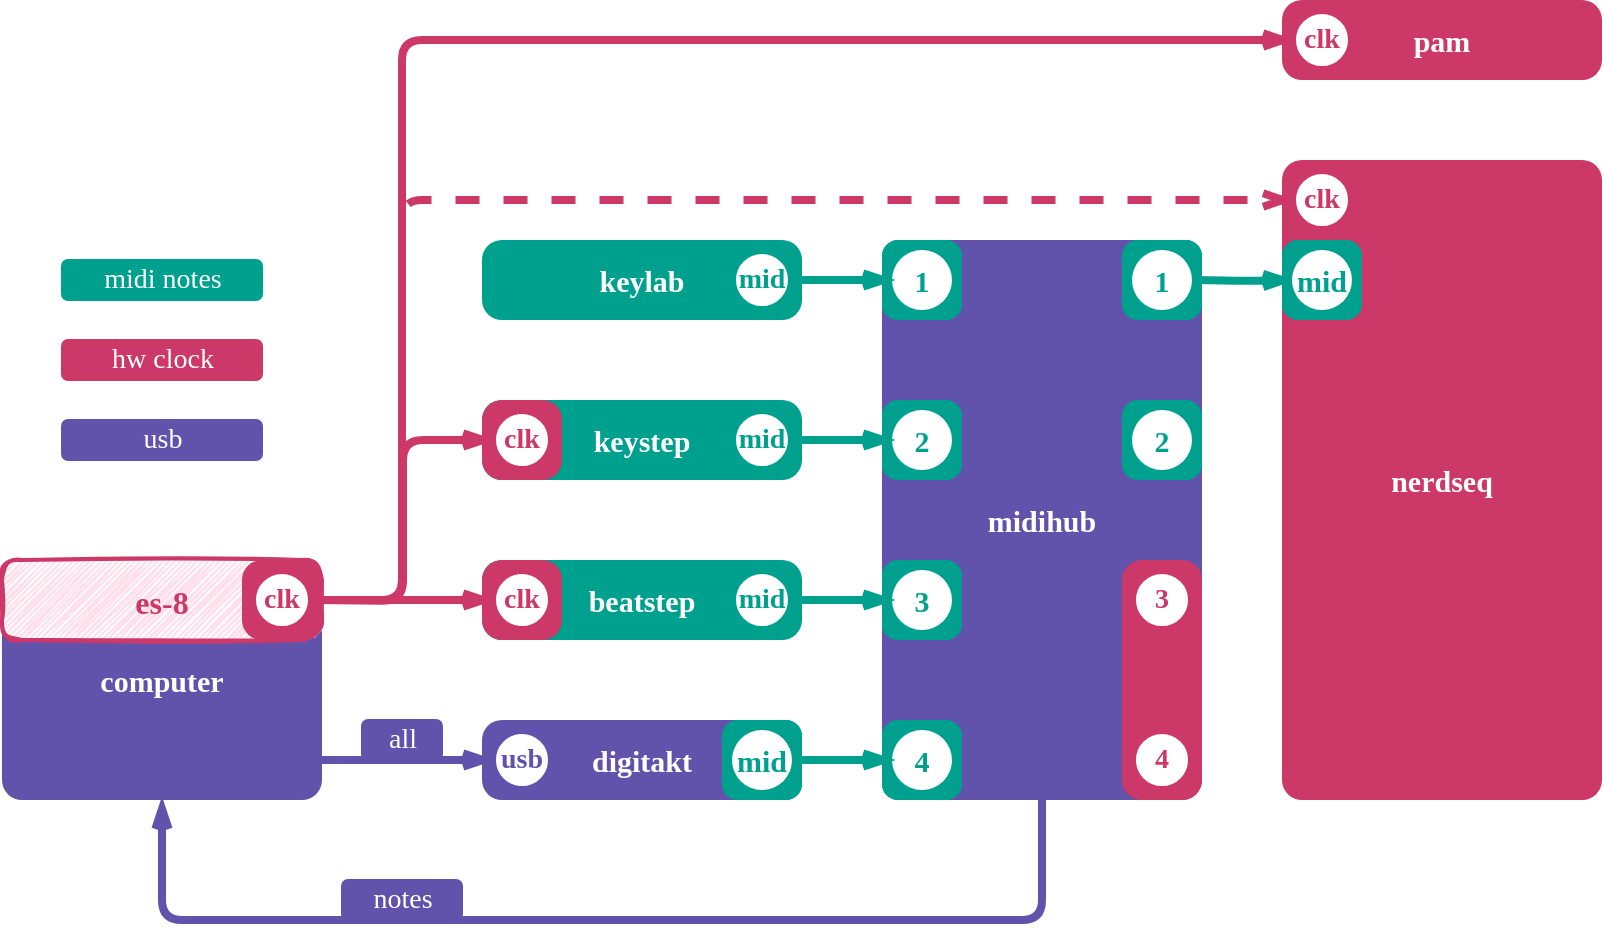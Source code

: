 <mxfile version="16.5.1" type="device" pages="2"><diagram id="zQwJlxdJBUKvpxaGuoPy" name="desktop"><mxGraphModel dx="914" dy="1024" grid="1" gridSize="10" guides="1" tooltips="1" connect="1" arrows="1" fold="1" page="0" pageScale="1" pageWidth="850" pageHeight="1100" math="0" shadow="0"><root><mxCell id="0"/><mxCell id="1" parent="0"/><mxCell id="O1QOcUSGV-g0_t_VAZUa-61" style="edgeStyle=orthogonalEdgeStyle;shape=connector;rounded=1;sketch=0;orthogonalLoop=1;jettySize=auto;html=1;exitX=0.5;exitY=1;exitDx=0;exitDy=0;entryX=0.5;entryY=1;entryDx=0;entryDy=0;shadow=0;labelBackgroundColor=default;fontFamily=Helvetica;fontSize=10;fontColor=#6153AC;startArrow=none;startFill=0;endArrow=openThin;endFill=0;endSize=6;targetPerimeterSpacing=0;strokeColor=#6153AC;strokeWidth=4;" edge="1" parent="1" source="2kwd-HHVLKfoSa41scoE-9" target="2kwd-HHVLKfoSa41scoE-8"><mxGeometry relative="1" as="geometry"><Array as="points"><mxPoint x="560" y="420"/><mxPoint x="120" y="420"/></Array></mxGeometry></mxCell><mxCell id="2kwd-HHVLKfoSa41scoE-9" value="midihub" style="rounded=1;labelBackgroundColor=none;fontSize=15;strokeWidth=4;verticalAlign=middle;fontFamily=Raleway;fontSource=https%3A%2F%2Ffonts.googleapis.com%2Fcss%3Ffamily%3DRaleway;align=center;spacing=0;spacingLeft=0;fillColor=#6153AC;fontColor=#FFFFFF;strokeColor=none;fontStyle=1;arcSize=20;shadow=0;glass=0;allowArrows=0;connectable=1;perimeterSpacing=0;labelBorderColor=none;whiteSpace=wrap;html=1;noLabel=0;recursiveResize=1;sketch=0;absoluteArcSize=1;" vertex="1" parent="1"><mxGeometry x="480" y="80" width="160" height="280" as="geometry"/></mxCell><mxCell id="ZegdDB9eOlDJTFUWWYuE-13" value="" style="rounded=1;labelBackgroundColor=none;fontSize=15;strokeWidth=4;verticalAlign=middle;fontFamily=Raleway;fontSource=https%3A%2F%2Ffonts.googleapis.com%2Fcss%3Ffamily%3DRaleway;align=center;spacing=0;spacingLeft=0;fillColor=#CC3868;fontColor=#FFFFFF;strokeColor=none;fontStyle=1;arcSize=20;shadow=0;glass=0;allowArrows=0;connectable=1;perimeterSpacing=0;labelBorderColor=none;whiteSpace=wrap;html=1;noLabel=0;recursiveResize=1;sketch=0;absoluteArcSize=1;" vertex="1" parent="1"><mxGeometry x="600" y="240" width="40" height="120" as="geometry"/></mxCell><mxCell id="2kwd-HHVLKfoSa41scoE-8" value="computer" style="rounded=1;labelBackgroundColor=none;fontSize=15;strokeWidth=4;verticalAlign=middle;fontFamily=Raleway;fontSource=https%3A%2F%2Ffonts.googleapis.com%2Fcss%3Ffamily%3DRaleway;align=center;spacing=0;spacingLeft=0;fillColor=#6153AC;fontColor=#FFFFFF;strokeColor=none;fontStyle=1;arcSize=20;shadow=0;glass=0;allowArrows=0;connectable=1;perimeterSpacing=0;labelBorderColor=none;whiteSpace=wrap;html=1;noLabel=0;recursiveResize=1;sketch=0;absoluteArcSize=1;" vertex="1" parent="1"><mxGeometry x="40" y="240" width="160" height="120" as="geometry"/></mxCell><mxCell id="2kwd-HHVLKfoSa41scoE-16" value="keystep" style="rounded=1;labelBackgroundColor=none;fontSize=15;strokeWidth=4;verticalAlign=middle;fontFamily=Raleway;fontSource=https%3A%2F%2Ffonts.googleapis.com%2Fcss%3Ffamily%3DRaleway;align=center;spacing=0;spacingLeft=0;fillColor=#FFFFFF;fontColor=#FFFFFF;strokeColor=none;fontStyle=1;arcSize=20;shadow=0;glass=0;allowArrows=0;connectable=1;perimeterSpacing=0;labelBorderColor=none;whiteSpace=wrap;html=1;noLabel=0;recursiveResize=1;sketch=0;absoluteArcSize=1;" vertex="1" parent="1"><mxGeometry x="40" y="240" width="160" height="40" as="geometry"/></mxCell><mxCell id="NQzIcX5uViHtMBJkzKYA-32" value="nerdseq" style="rounded=1;labelBackgroundColor=none;fontSize=15;strokeWidth=4;verticalAlign=middle;fontFamily=Raleway;fontSource=https%3A%2F%2Ffonts.googleapis.com%2Fcss%3Ffamily%3DRaleway;align=center;spacing=0;spacingLeft=0;fillColor=#CC3868;fontColor=#FFFFFF;strokeColor=none;fontStyle=1;arcSize=20;shadow=0;glass=0;allowArrows=0;connectable=1;perimeterSpacing=0;labelBorderColor=none;whiteSpace=wrap;html=1;noLabel=0;recursiveResize=1;sketch=0;absoluteArcSize=1;" vertex="1" parent="1"><mxGeometry x="680" y="40" width="160" height="320" as="geometry"/></mxCell><mxCell id="2kwd-HHVLKfoSa41scoE-13" style="edgeStyle=orthogonalEdgeStyle;orthogonalLoop=1;jettySize=auto;html=1;fontSize=10;strokeColor=#CC3868;strokeWidth=4;endArrow=openThin;endFill=0;shadow=0;sketch=0;jumpStyle=arc;rounded=1;jumpSize=6;endSize=6;targetPerimeterSpacing=0;fontColor=#CC3868;labelBackgroundColor=default;fontFamily=Helvetica;shape=connector;exitX=1;exitY=0.5;exitDx=0;exitDy=0;entryX=0;entryY=0.5;entryDx=0;entryDy=0;dashed=1;" edge="1" parent="1" target="2kwd-HHVLKfoSa41scoE-12"><mxGeometry relative="1" as="geometry"><mxPoint x="195" y="260" as="sourcePoint"/><mxPoint x="460" y="310" as="targetPoint"/><Array as="points"><mxPoint x="240" y="260"/><mxPoint x="240" y="60"/></Array></mxGeometry></mxCell><mxCell id="2kwd-HHVLKfoSa41scoE-3" value="digitakt" style="rounded=1;labelBackgroundColor=none;fontSize=15;strokeWidth=4;verticalAlign=middle;fontFamily=Raleway;fontSource=https%3A%2F%2Ffonts.googleapis.com%2Fcss%3Ffamily%3DRaleway;align=center;spacing=0;spacingLeft=0;fillColor=#6153AC;fontColor=#FFFFFF;strokeColor=none;fontStyle=1;arcSize=20;shadow=0;glass=0;allowArrows=0;connectable=1;perimeterSpacing=0;labelBorderColor=none;whiteSpace=wrap;html=1;noLabel=0;recursiveResize=1;sketch=0;absoluteArcSize=1;" vertex="1" parent="1"><mxGeometry x="280" y="320" width="160" height="40" as="geometry"/></mxCell><mxCell id="2kwd-HHVLKfoSa41scoE-2" value="keylab" style="rounded=1;labelBackgroundColor=none;fontSize=15;strokeWidth=4;verticalAlign=middle;fontFamily=Raleway;fontSource=https%3A%2F%2Ffonts.googleapis.com%2Fcss%3Ffamily%3DRaleway;align=center;spacing=0;spacingLeft=0;fillColor=#00A08F;fontColor=#FFFFFF;strokeColor=none;fontStyle=1;arcSize=20;shadow=0;glass=0;allowArrows=0;connectable=1;perimeterSpacing=0;labelBorderColor=none;whiteSpace=wrap;html=1;noLabel=0;recursiveResize=1;sketch=0;absoluteArcSize=1;" vertex="1" parent="1"><mxGeometry x="280" y="80" width="160" height="40" as="geometry"/></mxCell><mxCell id="NQzIcX5uViHtMBJkzKYA-1" value="keystep" style="rounded=1;labelBackgroundColor=none;fontSize=15;strokeWidth=4;verticalAlign=middle;fontFamily=Raleway;fontSource=https%3A%2F%2Ffonts.googleapis.com%2Fcss%3Ffamily%3DRaleway;align=center;spacing=0;spacingLeft=0;fillColor=#00A08F;fontColor=#FFFFFF;strokeColor=none;fontStyle=1;arcSize=20;shadow=0;glass=0;allowArrows=0;connectable=1;perimeterSpacing=0;labelBorderColor=none;whiteSpace=wrap;html=1;noLabel=0;recursiveResize=1;sketch=0;absoluteArcSize=1;" vertex="1" parent="1"><mxGeometry x="280" y="160" width="160" height="40" as="geometry"/></mxCell><mxCell id="NQzIcX5uViHtMBJkzKYA-45" value="beatstep" style="rounded=1;labelBackgroundColor=none;fontSize=15;strokeWidth=4;verticalAlign=middle;fontFamily=Raleway;fontSource=https%3A%2F%2Ffonts.googleapis.com%2Fcss%3Ffamily%3DRaleway;align=center;spacing=0;spacingLeft=0;fillColor=#00A08F;fontColor=#FFFFFF;strokeColor=none;fontStyle=1;arcSize=20;shadow=0;glass=0;allowArrows=0;connectable=1;perimeterSpacing=0;labelBorderColor=none;whiteSpace=wrap;html=1;noLabel=0;recursiveResize=1;sketch=0;absoluteArcSize=1;" vertex="1" parent="1"><mxGeometry x="280" y="240" width="160" height="40" as="geometry"/></mxCell><mxCell id="NQzIcX5uViHtMBJkzKYA-15" style="edgeStyle=orthogonalEdgeStyle;rounded=1;orthogonalLoop=1;jettySize=auto;html=1;exitX=1;exitY=0.5;exitDx=0;exitDy=0;entryX=0;entryY=0.5;entryDx=0;entryDy=0;endArrow=openThin;fontSize=10;strokeColor=#CC3868;strokeWidth=4;endFill=0;shadow=0;sketch=0;endSize=6;targetPerimeterSpacing=0;fontColor=#CC3868;" edge="1" parent="1" target="6dLHidkEiVQuT3ScatxA-13"><mxGeometry relative="1" as="geometry"><mxPoint x="195" y="260" as="sourcePoint"/><mxPoint x="285" y="260" as="targetPoint"/></mxGeometry></mxCell><mxCell id="NQzIcX5uViHtMBJkzKYA-39" value="pam&lt;br&gt;" style="rounded=1;labelBackgroundColor=none;fontSize=15;strokeWidth=4;verticalAlign=middle;fontFamily=Raleway;fontSource=https%3A%2F%2Ffonts.googleapis.com%2Fcss%3Ffamily%3DRaleway;align=center;spacing=0;spacingLeft=0;fillColor=#CC3868;fontColor=#FFFFFF;strokeColor=none;fontStyle=1;arcSize=20;shadow=0;glass=0;allowArrows=0;connectable=1;perimeterSpacing=0;labelBorderColor=none;whiteSpace=wrap;html=1;noLabel=0;recursiveResize=1;sketch=0;absoluteArcSize=1;" vertex="1" parent="1"><mxGeometry x="680" y="-40" width="160" height="40" as="geometry"/></mxCell><mxCell id="NQzIcX5uViHtMBJkzKYA-40" value="" style="group" vertex="1" connectable="0" parent="1"><mxGeometry x="680" y="-40" width="40" height="40" as="geometry"/></mxCell><mxCell id="NQzIcX5uViHtMBJkzKYA-41" value="" style="rounded=0;whiteSpace=wrap;html=1;labelBackgroundColor=none;comic=0;sketch=0;fontFamily=Courier New;fontSize=12;fontColor=#457B9D;strokeColor=none;strokeWidth=5;fillColor=none;resizable=0;noLabel=1;connectable=0;allowArrows=0;snapToPoint=0;fixDash=1;container=0;expand=0;backgroundOutline=0;movable=0;movableLabel=0;" vertex="1" parent="NQzIcX5uViHtMBJkzKYA-40"><mxGeometry width="40" height="40" as="geometry"/></mxCell><mxCell id="NQzIcX5uViHtMBJkzKYA-42" value="clk" style="ellipse;aspect=fixed;rounded=0;labelBackgroundColor=none;fontFamily=Raleway;fontSize=14;strokeColor=#CC3868;strokeWidth=4;fillColor=default;align=center;verticalAlign=middle;whiteSpace=wrap;html=1;spacing=0;spacingLeft=0;fontColor=#CC3868;backgroundOutline=0;collapsible=0;dropTarget=0;container=1;perimeter=ellipsePerimeter;fixDash=1;fontStyle=1;metaEdit=0;resizable=0;moveCells=0;comic=0;allowArrows=0;fontSource=https%3A%2F%2Ffonts.googleapis.com%2Fcss%3Ffamily%3DRaleway;" vertex="1" parent="NQzIcX5uViHtMBJkzKYA-40"><mxGeometry x="5" y="5" width="30" height="30" as="geometry"/></mxCell><mxCell id="NQzIcX5uViHtMBJkzKYA-43" style="edgeStyle=orthogonalEdgeStyle;shape=connector;rounded=1;sketch=0;orthogonalLoop=1;jettySize=auto;html=1;exitX=1;exitY=0.5;exitDx=0;exitDy=0;entryX=0;entryY=0.5;entryDx=0;entryDy=0;shadow=0;labelBackgroundColor=default;fontFamily=Helvetica;fontSize=10;fontColor=#CC3868;endArrow=openThin;endFill=0;endSize=6;targetPerimeterSpacing=0;strokeColor=#CC3868;strokeWidth=4;" edge="1" parent="1" target="NQzIcX5uViHtMBJkzKYA-42"><mxGeometry relative="1" as="geometry"><mxPoint x="195" y="260" as="sourcePoint"/><Array as="points"><mxPoint x="240" y="260"/><mxPoint x="240" y="-20"/></Array></mxGeometry></mxCell><mxCell id="NQzIcX5uViHtMBJkzKYA-48" style="edgeStyle=orthogonalEdgeStyle;shape=connector;rounded=1;sketch=0;orthogonalLoop=1;jettySize=auto;html=1;exitX=1;exitY=0.5;exitDx=0;exitDy=0;entryX=0;entryY=0.5;entryDx=0;entryDy=0;shadow=0;labelBackgroundColor=default;fontFamily=Helvetica;fontSize=10;fontColor=#CC3868;endArrow=openThin;endFill=0;endSize=6;targetPerimeterSpacing=0;strokeColor=#CC3868;strokeWidth=4;" edge="1" parent="1" target="6dLHidkEiVQuT3ScatxA-6"><mxGeometry relative="1" as="geometry"><mxPoint x="195" y="260" as="sourcePoint"/><mxPoint x="285" y="340" as="targetPoint"/><Array as="points"><mxPoint x="260" y="260"/><mxPoint x="260" y="260"/></Array></mxGeometry></mxCell><mxCell id="NQzIcX5uViHtMBJkzKYA-61" value="" style="group;fontFamily=Helvetica;fontSize=10;fontColor=default;" vertex="1" connectable="0" parent="1"><mxGeometry x="400" y="160" width="40" height="40" as="geometry"/></mxCell><mxCell id="NQzIcX5uViHtMBJkzKYA-62" value="" style="rounded=0;whiteSpace=wrap;html=1;labelBackgroundColor=none;comic=0;sketch=0;fontFamily=Courier New;fontSize=12;fontColor=#457B9D;strokeColor=none;strokeWidth=5;fillColor=none;resizable=0;noLabel=1;connectable=0;allowArrows=0;snapToPoint=0;fixDash=1;container=0;expand=0;backgroundOutline=0;movable=0;movableLabel=0;" vertex="1" parent="NQzIcX5uViHtMBJkzKYA-61"><mxGeometry width="40" height="40" as="geometry"/></mxCell><mxCell id="NQzIcX5uViHtMBJkzKYA-63" value="mid" style="ellipse;aspect=fixed;rounded=0;labelBackgroundColor=none;fontFamily=Raleway;fontSize=14;strokeColor=#00A08F;strokeWidth=4;fillColor=default;align=center;verticalAlign=middle;whiteSpace=wrap;html=1;spacing=0;spacingLeft=0;fontColor=#00A08F;backgroundOutline=0;collapsible=0;dropTarget=0;container=1;perimeter=ellipsePerimeter;fixDash=1;fontStyle=1;metaEdit=0;resizable=0;moveCells=0;comic=0;allowArrows=0;fontSource=https%3A%2F%2Ffonts.googleapis.com%2Fcss%3Ffamily%3DRaleway;" vertex="1" parent="NQzIcX5uViHtMBJkzKYA-61"><mxGeometry x="5" y="5" width="30" height="30" as="geometry"/></mxCell><mxCell id="NQzIcX5uViHtMBJkzKYA-64" value="" style="group;fontFamily=Helvetica;fontSize=10;fontColor=default;" vertex="1" connectable="0" parent="1"><mxGeometry x="400" y="240" width="40" height="40" as="geometry"/></mxCell><mxCell id="NQzIcX5uViHtMBJkzKYA-65" value="" style="rounded=0;whiteSpace=wrap;html=1;labelBackgroundColor=none;comic=0;sketch=0;fontFamily=Courier New;fontSize=12;fontColor=#457B9D;strokeColor=none;strokeWidth=5;fillColor=none;resizable=0;noLabel=1;connectable=0;allowArrows=0;snapToPoint=0;fixDash=1;container=0;expand=0;backgroundOutline=0;movable=0;movableLabel=0;" vertex="1" parent="NQzIcX5uViHtMBJkzKYA-64"><mxGeometry width="40" height="40" as="geometry"/></mxCell><mxCell id="NQzIcX5uViHtMBJkzKYA-66" value="mid" style="ellipse;aspect=fixed;rounded=0;labelBackgroundColor=none;fontFamily=Raleway;fontSize=14;strokeColor=#00A08F;strokeWidth=4;fillColor=default;align=center;verticalAlign=middle;whiteSpace=wrap;html=1;spacing=0;spacingLeft=0;fontColor=#00A08F;backgroundOutline=0;collapsible=0;dropTarget=0;container=1;perimeter=ellipsePerimeter;fixDash=1;fontStyle=1;metaEdit=0;resizable=0;moveCells=0;comic=0;allowArrows=0;fontSource=https%3A%2F%2Ffonts.googleapis.com%2Fcss%3Ffamily%3DRaleway;" vertex="1" parent="NQzIcX5uViHtMBJkzKYA-64"><mxGeometry x="5" y="5" width="30" height="30" as="geometry"/></mxCell><mxCell id="NQzIcX5uViHtMBJkzKYA-68" value="i" style="group;fontFamily=Helvetica;fontSize=10;fontColor=default;" vertex="1" connectable="0" parent="1"><mxGeometry x="480" y="80" width="40" height="40" as="geometry"/></mxCell><mxCell id="NQzIcX5uViHtMBJkzKYA-69" value="" style="rounded=0;whiteSpace=wrap;html=1;labelBackgroundColor=none;comic=0;sketch=0;fontFamily=Courier New;fontSize=12;fontColor=#457B9D;strokeColor=none;strokeWidth=5;fillColor=none;resizable=0;noLabel=1;connectable=0;allowArrows=0;snapToPoint=0;fixDash=1;container=0;expand=0;backgroundOutline=0;movable=0;movableLabel=0;" vertex="1" parent="NQzIcX5uViHtMBJkzKYA-68"><mxGeometry width="40" height="40" as="geometry"/></mxCell><mxCell id="NQzIcX5uViHtMBJkzKYA-70" value="1" style="ellipse;aspect=fixed;rounded=0;labelBackgroundColor=none;fontFamily=Raleway;fontSize=14;strokeColor=#00A08F;strokeWidth=4;fillColor=default;align=center;verticalAlign=middle;whiteSpace=wrap;html=1;spacing=0;spacingLeft=0;fontColor=#00A08F;backgroundOutline=0;collapsible=0;dropTarget=0;container=1;perimeter=ellipsePerimeter;fixDash=1;fontStyle=1;metaEdit=0;resizable=0;moveCells=0;comic=0;allowArrows=0;fontSource=https%3A%2F%2Ffonts.googleapis.com%2Fcss%3Ffamily%3DRaleway;" vertex="1" parent="NQzIcX5uViHtMBJkzKYA-68"><mxGeometry x="5" y="5" width="30" height="30" as="geometry"/></mxCell><mxCell id="O1QOcUSGV-g0_t_VAZUa-16" value="" style="group;fontFamily=Raleway;fontSize=15;fontColor=#FFFFFF;verticalAlign=middle;fillColor=#00A08F;rounded=1;labelBackgroundColor=none;strokeWidth=4;fontSource=https%3A%2F%2Ffonts.googleapis.com%2Fcss%3Ffamily%3DRaleway;spacing=0;spacingLeft=0;fontStyle=1;arcSize=20;shadow=0;glass=0;labelBorderColor=none;sketch=0;" vertex="1" connectable="0" parent="NQzIcX5uViHtMBJkzKYA-68"><mxGeometry width="40" height="40" as="geometry"/></mxCell><mxCell id="O1QOcUSGV-g0_t_VAZUa-17" value="" style="rounded=1;whiteSpace=wrap;html=1;labelBackgroundColor=none;comic=0;sketch=0;fontFamily=Raleway;fontSize=15;fontColor=#FFFFFF;strokeColor=none;strokeWidth=4;fillColor=#00A08F;resizable=0;noLabel=1;connectable=0;allowArrows=0;snapToPoint=0;fixDash=1;container=0;expand=0;backgroundOutline=0;movable=0;movableLabel=0;fontSource=https%3A%2F%2Ffonts.googleapis.com%2Fcss%3Ffamily%3DRaleway;spacing=0;spacingLeft=0;fontStyle=1;arcSize=20;shadow=0;glass=0;labelBorderColor=none;" vertex="1" parent="O1QOcUSGV-g0_t_VAZUa-16"><mxGeometry width="40" height="40" as="geometry"/></mxCell><mxCell id="O1QOcUSGV-g0_t_VAZUa-18" value="" style="group;fontFamily=Helvetica;fontSize=10;fontColor=default;" vertex="1" connectable="0" parent="O1QOcUSGV-g0_t_VAZUa-16"><mxGeometry width="40" height="40" as="geometry"/></mxCell><mxCell id="O1QOcUSGV-g0_t_VAZUa-19" value="" style="rounded=1;labelBackgroundColor=none;fontSize=15;strokeWidth=4;verticalAlign=middle;fontFamily=Raleway;fontSource=https%3A%2F%2Ffonts.googleapis.com%2Fcss%3Ffamily%3DRaleway;align=center;spacing=0;spacingLeft=0;fillColor=#00A08F;fontColor=#FFFFFF;strokeColor=none;fontStyle=1;arcSize=20;shadow=0;glass=0;allowArrows=0;connectable=1;perimeterSpacing=0;labelBorderColor=none;whiteSpace=wrap;html=1;noLabel=0;recursiveResize=1;sketch=0;absoluteArcSize=1;" vertex="1" parent="O1QOcUSGV-g0_t_VAZUa-18"><mxGeometry width="40" height="40" as="geometry"/></mxCell><mxCell id="O1QOcUSGV-g0_t_VAZUa-20" value="" style="rounded=0;whiteSpace=wrap;html=1;labelBackgroundColor=none;comic=0;sketch=0;fontFamily=Courier New;fontSize=12;fontColor=#457B9D;strokeColor=none;strokeWidth=5;fillColor=none;resizable=0;noLabel=1;connectable=0;allowArrows=0;snapToPoint=0;fixDash=1;container=0;expand=0;backgroundOutline=0;movable=0;movableLabel=0;" vertex="1" parent="O1QOcUSGV-g0_t_VAZUa-18"><mxGeometry width="40" height="40" as="geometry"/></mxCell><mxCell id="O1QOcUSGV-g0_t_VAZUa-21" value="1" style="ellipse;aspect=fixed;rounded=1;labelBackgroundColor=none;fontFamily=Raleway;fontSize=15;strokeColor=none;strokeWidth=4;fillColor=#FFFFFF;align=center;verticalAlign=middle;whiteSpace=wrap;html=1;spacing=0;spacingLeft=0;fontColor=#00A08F;backgroundOutline=0;collapsible=0;dropTarget=0;container=1;perimeter=ellipsePerimeter;fixDash=1;fontStyle=1;metaEdit=0;resizable=0;moveCells=0;comic=0;allowArrows=0;fontSource=https%3A%2F%2Ffonts.googleapis.com%2Fcss%3Ffamily%3DRaleway;arcSize=20;shadow=0;glass=0;labelBorderColor=none;sketch=0;" vertex="1" parent="O1QOcUSGV-g0_t_VAZUa-18"><mxGeometry x="5" y="5" width="30" height="30" as="geometry"/></mxCell><mxCell id="NQzIcX5uViHtMBJkzKYA-71" value="i" style="group;fontFamily=Helvetica;fontSize=10;fontColor=default;" vertex="1" connectable="0" parent="1"><mxGeometry x="480" y="160" width="40" height="40" as="geometry"/></mxCell><mxCell id="NQzIcX5uViHtMBJkzKYA-72" value="" style="rounded=0;whiteSpace=wrap;html=1;labelBackgroundColor=none;comic=0;sketch=0;fontFamily=Courier New;fontSize=12;fontColor=#457B9D;strokeColor=none;strokeWidth=5;fillColor=none;resizable=0;noLabel=1;connectable=0;allowArrows=0;snapToPoint=0;fixDash=1;container=0;expand=0;backgroundOutline=0;movable=0;movableLabel=0;" vertex="1" parent="NQzIcX5uViHtMBJkzKYA-71"><mxGeometry width="40" height="40" as="geometry"/></mxCell><mxCell id="NQzIcX5uViHtMBJkzKYA-73" value="2" style="ellipse;aspect=fixed;rounded=0;labelBackgroundColor=none;fontFamily=Raleway;fontSize=14;strokeColor=#00A08F;strokeWidth=4;fillColor=default;align=center;verticalAlign=middle;whiteSpace=wrap;html=1;spacing=0;spacingLeft=0;fontColor=#00A08F;backgroundOutline=0;collapsible=0;dropTarget=0;container=1;perimeter=ellipsePerimeter;fixDash=1;fontStyle=1;metaEdit=0;resizable=0;moveCells=0;comic=0;allowArrows=0;fontSource=https%3A%2F%2Ffonts.googleapis.com%2Fcss%3Ffamily%3DRaleway;" vertex="1" parent="NQzIcX5uViHtMBJkzKYA-71"><mxGeometry x="5" y="5" width="30" height="30" as="geometry"/></mxCell><mxCell id="O1QOcUSGV-g0_t_VAZUa-34" value="i" style="group;fontFamily=Helvetica;fontSize=10;fontColor=default;" vertex="1" connectable="0" parent="NQzIcX5uViHtMBJkzKYA-71"><mxGeometry width="40" height="40" as="geometry"/></mxCell><mxCell id="O1QOcUSGV-g0_t_VAZUa-35" value="" style="rounded=0;whiteSpace=wrap;html=1;labelBackgroundColor=none;comic=0;sketch=0;fontFamily=Courier New;fontSize=12;fontColor=#457B9D;strokeColor=none;strokeWidth=5;fillColor=none;resizable=0;noLabel=1;connectable=0;allowArrows=0;snapToPoint=0;fixDash=1;container=0;expand=0;backgroundOutline=0;movable=0;movableLabel=0;" vertex="1" parent="O1QOcUSGV-g0_t_VAZUa-34"><mxGeometry width="40" height="40" as="geometry"/></mxCell><mxCell id="O1QOcUSGV-g0_t_VAZUa-36" value="2" style="ellipse;aspect=fixed;rounded=0;labelBackgroundColor=none;fontFamily=Raleway;fontSize=14;strokeColor=#00A08F;strokeWidth=4;fillColor=default;align=center;verticalAlign=middle;whiteSpace=wrap;html=1;spacing=0;spacingLeft=0;fontColor=#00A08F;backgroundOutline=0;collapsible=0;dropTarget=0;container=1;perimeter=ellipsePerimeter;fixDash=1;fontStyle=1;metaEdit=0;resizable=0;moveCells=0;comic=0;allowArrows=0;fontSource=https%3A%2F%2Ffonts.googleapis.com%2Fcss%3Ffamily%3DRaleway;" vertex="1" parent="O1QOcUSGV-g0_t_VAZUa-34"><mxGeometry x="5" y="5" width="30" height="30" as="geometry"/></mxCell><mxCell id="O1QOcUSGV-g0_t_VAZUa-37" value="" style="group;fontFamily=Raleway;fontSize=15;fontColor=#FFFFFF;verticalAlign=middle;fillColor=#00A08F;rounded=1;labelBackgroundColor=none;strokeWidth=4;fontSource=https%3A%2F%2Ffonts.googleapis.com%2Fcss%3Ffamily%3DRaleway;spacing=0;spacingLeft=0;fontStyle=1;arcSize=20;shadow=0;glass=0;labelBorderColor=none;sketch=0;" vertex="1" connectable="0" parent="O1QOcUSGV-g0_t_VAZUa-34"><mxGeometry width="40" height="40" as="geometry"/></mxCell><mxCell id="O1QOcUSGV-g0_t_VAZUa-38" value="" style="rounded=1;whiteSpace=wrap;html=1;labelBackgroundColor=none;comic=0;sketch=0;fontFamily=Raleway;fontSize=15;fontColor=#FFFFFF;strokeColor=none;strokeWidth=4;fillColor=#00A08F;resizable=0;noLabel=1;connectable=0;allowArrows=0;snapToPoint=0;fixDash=1;container=0;expand=0;backgroundOutline=0;movable=0;movableLabel=0;fontSource=https%3A%2F%2Ffonts.googleapis.com%2Fcss%3Ffamily%3DRaleway;spacing=0;spacingLeft=0;fontStyle=1;arcSize=20;shadow=0;glass=0;labelBorderColor=none;" vertex="1" parent="O1QOcUSGV-g0_t_VAZUa-37"><mxGeometry width="40" height="40" as="geometry"/></mxCell><mxCell id="O1QOcUSGV-g0_t_VAZUa-39" value="" style="group;fontFamily=Helvetica;fontSize=10;fontColor=default;" vertex="1" connectable="0" parent="O1QOcUSGV-g0_t_VAZUa-37"><mxGeometry width="40" height="40" as="geometry"/></mxCell><mxCell id="O1QOcUSGV-g0_t_VAZUa-40" value="" style="rounded=1;labelBackgroundColor=none;fontSize=15;strokeWidth=4;verticalAlign=middle;fontFamily=Raleway;fontSource=https%3A%2F%2Ffonts.googleapis.com%2Fcss%3Ffamily%3DRaleway;align=center;spacing=0;spacingLeft=0;fillColor=#00A08F;fontColor=#FFFFFF;strokeColor=none;fontStyle=1;arcSize=20;shadow=0;glass=0;allowArrows=0;connectable=1;perimeterSpacing=0;labelBorderColor=none;whiteSpace=wrap;html=1;noLabel=0;recursiveResize=1;sketch=0;absoluteArcSize=1;" vertex="1" parent="O1QOcUSGV-g0_t_VAZUa-39"><mxGeometry width="40" height="40" as="geometry"/></mxCell><mxCell id="O1QOcUSGV-g0_t_VAZUa-41" value="" style="rounded=0;whiteSpace=wrap;html=1;labelBackgroundColor=none;comic=0;sketch=0;fontFamily=Courier New;fontSize=12;fontColor=#457B9D;strokeColor=none;strokeWidth=5;fillColor=none;resizable=0;noLabel=1;connectable=0;allowArrows=0;snapToPoint=0;fixDash=1;container=0;expand=0;backgroundOutline=0;movable=0;movableLabel=0;" vertex="1" parent="O1QOcUSGV-g0_t_VAZUa-39"><mxGeometry width="40" height="40" as="geometry"/></mxCell><mxCell id="O1QOcUSGV-g0_t_VAZUa-42" value="2" style="ellipse;aspect=fixed;rounded=1;labelBackgroundColor=none;fontFamily=Raleway;fontSize=15;strokeColor=none;strokeWidth=4;fillColor=#FFFFFF;align=center;verticalAlign=middle;whiteSpace=wrap;html=1;spacing=0;spacingLeft=0;fontColor=#00A08F;backgroundOutline=0;collapsible=0;dropTarget=0;container=1;perimeter=ellipsePerimeter;fixDash=1;fontStyle=1;metaEdit=0;resizable=0;moveCells=0;comic=0;allowArrows=0;fontSource=https%3A%2F%2Ffonts.googleapis.com%2Fcss%3Ffamily%3DRaleway;arcSize=20;shadow=0;glass=0;labelBorderColor=none;sketch=0;" vertex="1" parent="O1QOcUSGV-g0_t_VAZUa-39"><mxGeometry x="5" y="5" width="30" height="30" as="geometry"/></mxCell><mxCell id="NQzIcX5uViHtMBJkzKYA-74" value="i" style="group;fontFamily=Helvetica;fontSize=10;fontColor=default;" vertex="1" connectable="0" parent="1"><mxGeometry x="480" y="240" width="40" height="40" as="geometry"/></mxCell><mxCell id="NQzIcX5uViHtMBJkzKYA-75" value="" style="rounded=0;whiteSpace=wrap;html=1;labelBackgroundColor=none;comic=0;sketch=0;fontFamily=Courier New;fontSize=12;fontColor=#457B9D;strokeColor=none;strokeWidth=5;fillColor=none;resizable=0;noLabel=1;connectable=0;allowArrows=0;snapToPoint=0;fixDash=1;container=0;expand=0;backgroundOutline=0;movable=0;movableLabel=0;" vertex="1" parent="NQzIcX5uViHtMBJkzKYA-74"><mxGeometry width="40" height="40" as="geometry"/></mxCell><mxCell id="NQzIcX5uViHtMBJkzKYA-76" value="3" style="ellipse;aspect=fixed;rounded=0;labelBackgroundColor=none;fontFamily=Raleway;fontSize=14;strokeColor=#00A08F;strokeWidth=4;fillColor=default;align=center;verticalAlign=middle;whiteSpace=wrap;html=1;spacing=0;spacingLeft=0;fontColor=#00A08F;backgroundOutline=0;collapsible=0;dropTarget=0;container=1;perimeter=ellipsePerimeter;fixDash=1;fontStyle=1;metaEdit=0;resizable=0;moveCells=0;comic=0;allowArrows=0;fontSource=https%3A%2F%2Ffonts.googleapis.com%2Fcss%3Ffamily%3DRaleway;" vertex="1" parent="NQzIcX5uViHtMBJkzKYA-74"><mxGeometry x="5" y="5" width="30" height="30" as="geometry"/></mxCell><mxCell id="O1QOcUSGV-g0_t_VAZUa-43" value="i" style="group;fontFamily=Helvetica;fontSize=10;fontColor=default;" vertex="1" connectable="0" parent="NQzIcX5uViHtMBJkzKYA-74"><mxGeometry width="40" height="40" as="geometry"/></mxCell><mxCell id="O1QOcUSGV-g0_t_VAZUa-44" value="" style="rounded=0;whiteSpace=wrap;html=1;labelBackgroundColor=none;comic=0;sketch=0;fontFamily=Courier New;fontSize=12;fontColor=#457B9D;strokeColor=none;strokeWidth=5;fillColor=none;resizable=0;noLabel=1;connectable=0;allowArrows=0;snapToPoint=0;fixDash=1;container=0;expand=0;backgroundOutline=0;movable=0;movableLabel=0;" vertex="1" parent="O1QOcUSGV-g0_t_VAZUa-43"><mxGeometry width="40" height="40" as="geometry"/></mxCell><mxCell id="O1QOcUSGV-g0_t_VAZUa-45" value="2" style="ellipse;aspect=fixed;rounded=0;labelBackgroundColor=none;fontFamily=Raleway;fontSize=14;strokeColor=#00A08F;strokeWidth=4;fillColor=default;align=center;verticalAlign=middle;whiteSpace=wrap;html=1;spacing=0;spacingLeft=0;fontColor=#00A08F;backgroundOutline=0;collapsible=0;dropTarget=0;container=1;perimeter=ellipsePerimeter;fixDash=1;fontStyle=1;metaEdit=0;resizable=0;moveCells=0;comic=0;allowArrows=0;fontSource=https%3A%2F%2Ffonts.googleapis.com%2Fcss%3Ffamily%3DRaleway;" vertex="1" parent="O1QOcUSGV-g0_t_VAZUa-43"><mxGeometry x="5" y="5" width="30" height="30" as="geometry"/></mxCell><mxCell id="O1QOcUSGV-g0_t_VAZUa-46" value="" style="group;fontFamily=Raleway;fontSize=15;fontColor=#FFFFFF;verticalAlign=middle;fillColor=#00A08F;rounded=1;labelBackgroundColor=none;strokeWidth=4;fontSource=https%3A%2F%2Ffonts.googleapis.com%2Fcss%3Ffamily%3DRaleway;spacing=0;spacingLeft=0;fontStyle=1;arcSize=20;shadow=0;glass=0;labelBorderColor=none;sketch=0;" vertex="1" connectable="0" parent="O1QOcUSGV-g0_t_VAZUa-43"><mxGeometry width="40" height="40" as="geometry"/></mxCell><mxCell id="O1QOcUSGV-g0_t_VAZUa-47" value="" style="rounded=1;whiteSpace=wrap;html=1;labelBackgroundColor=none;comic=0;sketch=0;fontFamily=Raleway;fontSize=15;fontColor=#FFFFFF;strokeColor=none;strokeWidth=4;fillColor=#00A08F;resizable=0;noLabel=1;connectable=0;allowArrows=0;snapToPoint=0;fixDash=1;container=0;expand=0;backgroundOutline=0;movable=0;movableLabel=0;fontSource=https%3A%2F%2Ffonts.googleapis.com%2Fcss%3Ffamily%3DRaleway;spacing=0;spacingLeft=0;fontStyle=1;arcSize=20;shadow=0;glass=0;labelBorderColor=none;" vertex="1" parent="O1QOcUSGV-g0_t_VAZUa-46"><mxGeometry width="40" height="40" as="geometry"/></mxCell><mxCell id="O1QOcUSGV-g0_t_VAZUa-48" value="" style="group;fontFamily=Helvetica;fontSize=10;fontColor=default;" vertex="1" connectable="0" parent="O1QOcUSGV-g0_t_VAZUa-46"><mxGeometry width="40" height="40" as="geometry"/></mxCell><mxCell id="O1QOcUSGV-g0_t_VAZUa-49" value="" style="rounded=1;labelBackgroundColor=none;fontSize=15;strokeWidth=4;verticalAlign=middle;fontFamily=Raleway;fontSource=https%3A%2F%2Ffonts.googleapis.com%2Fcss%3Ffamily%3DRaleway;align=center;spacing=0;spacingLeft=0;fillColor=#00A08F;fontColor=#FFFFFF;strokeColor=none;fontStyle=1;arcSize=20;shadow=0;glass=0;allowArrows=0;connectable=1;perimeterSpacing=0;labelBorderColor=none;whiteSpace=wrap;html=1;noLabel=0;recursiveResize=1;sketch=0;absoluteArcSize=1;" vertex="1" parent="O1QOcUSGV-g0_t_VAZUa-48"><mxGeometry width="40" height="40" as="geometry"/></mxCell><mxCell id="O1QOcUSGV-g0_t_VAZUa-50" value="" style="rounded=0;whiteSpace=wrap;html=1;labelBackgroundColor=none;comic=0;sketch=0;fontFamily=Courier New;fontSize=12;fontColor=#457B9D;strokeColor=none;strokeWidth=5;fillColor=none;resizable=0;noLabel=1;connectable=0;allowArrows=0;snapToPoint=0;fixDash=1;container=0;expand=0;backgroundOutline=0;movable=0;movableLabel=0;" vertex="1" parent="O1QOcUSGV-g0_t_VAZUa-48"><mxGeometry width="40" height="40" as="geometry"/></mxCell><mxCell id="O1QOcUSGV-g0_t_VAZUa-51" value="3" style="ellipse;aspect=fixed;rounded=1;labelBackgroundColor=none;fontFamily=Raleway;fontSize=15;strokeColor=none;strokeWidth=4;fillColor=#FFFFFF;align=center;verticalAlign=middle;whiteSpace=wrap;html=1;spacing=0;spacingLeft=0;fontColor=#00A08F;backgroundOutline=0;collapsible=0;dropTarget=0;container=1;perimeter=ellipsePerimeter;fixDash=1;fontStyle=1;metaEdit=0;resizable=0;moveCells=0;comic=0;allowArrows=0;fontSource=https%3A%2F%2Ffonts.googleapis.com%2Fcss%3Ffamily%3DRaleway;arcSize=20;shadow=0;glass=0;labelBorderColor=none;sketch=0;" vertex="1" parent="O1QOcUSGV-g0_t_VAZUa-48"><mxGeometry x="5" y="5" width="30" height="30" as="geometry"/></mxCell><mxCell id="NQzIcX5uViHtMBJkzKYA-77" value="" style="group;fontFamily=Helvetica;fontSize=12;fontColor=default;" vertex="1" connectable="0" parent="1"><mxGeometry x="400" y="80" width="40" height="40" as="geometry"/></mxCell><mxCell id="NQzIcX5uViHtMBJkzKYA-78" value="" style="rounded=0;whiteSpace=wrap;html=1;labelBackgroundColor=none;comic=0;sketch=0;fontFamily=Courier New;fontSize=12;fontColor=#457B9D;strokeColor=none;strokeWidth=5;fillColor=none;resizable=0;noLabel=1;connectable=0;allowArrows=0;snapToPoint=0;fixDash=1;container=0;expand=0;backgroundOutline=0;movable=0;movableLabel=0;" vertex="1" parent="NQzIcX5uViHtMBJkzKYA-77"><mxGeometry width="40" height="40" as="geometry"/></mxCell><mxCell id="NQzIcX5uViHtMBJkzKYA-79" value="mid" style="ellipse;aspect=fixed;rounded=0;labelBackgroundColor=none;fontFamily=Raleway;fontSize=14;strokeColor=#00A08F;strokeWidth=4;fillColor=default;align=center;verticalAlign=middle;whiteSpace=wrap;html=1;spacing=0;spacingLeft=0;fontColor=#00A08F;backgroundOutline=0;collapsible=0;dropTarget=0;container=1;perimeter=ellipsePerimeter;fixDash=1;fontStyle=1;metaEdit=0;resizable=0;moveCells=0;comic=0;allowArrows=0;fontSource=https%3A%2F%2Ffonts.googleapis.com%2Fcss%3Ffamily%3DRaleway;" vertex="1" parent="NQzIcX5uViHtMBJkzKYA-77"><mxGeometry x="5" y="5" width="30" height="30" as="geometry"/></mxCell><mxCell id="NQzIcX5uViHtMBJkzKYA-82" style="edgeStyle=orthogonalEdgeStyle;shape=connector;rounded=1;sketch=0;orthogonalLoop=1;jettySize=auto;html=1;exitX=1;exitY=0.5;exitDx=0;exitDy=0;entryX=0;entryY=0.5;entryDx=0;entryDy=0;shadow=0;labelBackgroundColor=default;fontFamily=Helvetica;fontSize=10;fontColor=default;endArrow=openThin;endFill=0;endSize=6;targetPerimeterSpacing=0;strokeColor=#00A08F;strokeWidth=4;" edge="1" parent="1" source="NQzIcX5uViHtMBJkzKYA-79" target="NQzIcX5uViHtMBJkzKYA-70"><mxGeometry relative="1" as="geometry"/></mxCell><mxCell id="NQzIcX5uViHtMBJkzKYA-83" style="edgeStyle=orthogonalEdgeStyle;shape=connector;rounded=1;sketch=0;orthogonalLoop=1;jettySize=auto;html=1;exitX=1;exitY=0.5;exitDx=0;exitDy=0;shadow=0;labelBackgroundColor=default;fontFamily=Helvetica;fontSize=10;fontColor=default;endArrow=openThin;endFill=0;endSize=6;targetPerimeterSpacing=0;strokeColor=#00A08F;strokeWidth=4;" edge="1" parent="1" source="NQzIcX5uViHtMBJkzKYA-63" target="NQzIcX5uViHtMBJkzKYA-73"><mxGeometry relative="1" as="geometry"/></mxCell><mxCell id="NQzIcX5uViHtMBJkzKYA-84" style="edgeStyle=orthogonalEdgeStyle;shape=connector;rounded=1;sketch=0;orthogonalLoop=1;jettySize=auto;html=1;exitX=1;exitY=0.5;exitDx=0;exitDy=0;shadow=0;labelBackgroundColor=default;fontFamily=Helvetica;fontSize=10;fontColor=default;endArrow=openThin;endFill=0;endSize=6;targetPerimeterSpacing=0;strokeColor=#00A08F;strokeWidth=4;" edge="1" parent="1" source="NQzIcX5uViHtMBJkzKYA-66" target="NQzIcX5uViHtMBJkzKYA-76"><mxGeometry relative="1" as="geometry"/></mxCell><mxCell id="NQzIcX5uViHtMBJkzKYA-96" value="i" style="group;fontFamily=Helvetica;fontSize=10;fontColor=default;" vertex="1" connectable="0" parent="1"><mxGeometry x="600" y="320" width="40" height="40" as="geometry"/></mxCell><mxCell id="NQzIcX5uViHtMBJkzKYA-97" value="" style="rounded=0;whiteSpace=wrap;html=1;labelBackgroundColor=none;comic=0;sketch=0;fontFamily=Courier New;fontSize=12;fontColor=#457B9D;strokeColor=none;strokeWidth=5;fillColor=none;resizable=0;noLabel=1;connectable=0;allowArrows=0;snapToPoint=0;fixDash=1;container=0;expand=0;backgroundOutline=0;movable=0;movableLabel=0;" vertex="1" parent="NQzIcX5uViHtMBJkzKYA-96"><mxGeometry width="40" height="40" as="geometry"/></mxCell><mxCell id="NQzIcX5uViHtMBJkzKYA-98" value="4" style="ellipse;aspect=fixed;rounded=0;labelBackgroundColor=none;fontFamily=Raleway;fontSize=14;strokeColor=#CC3868;strokeWidth=4;fillColor=default;align=center;verticalAlign=middle;whiteSpace=wrap;html=1;spacing=0;spacingLeft=0;fontColor=#CC3868;backgroundOutline=0;collapsible=0;dropTarget=0;container=1;perimeter=ellipsePerimeter;fixDash=1;fontStyle=1;metaEdit=0;resizable=0;moveCells=0;comic=0;allowArrows=0;fontSource=https%3A%2F%2Ffonts.googleapis.com%2Fcss%3Ffamily%3DRaleway;" vertex="1" parent="NQzIcX5uViHtMBJkzKYA-96"><mxGeometry x="5" y="5" width="30" height="30" as="geometry"/></mxCell><mxCell id="NQzIcX5uViHtMBJkzKYA-106" style="edgeStyle=orthogonalEdgeStyle;shape=connector;rounded=1;sketch=0;orthogonalLoop=1;jettySize=auto;html=1;exitX=1;exitY=0.5;exitDx=0;exitDy=0;shadow=0;labelBackgroundColor=default;fontFamily=Helvetica;fontSize=10;fontColor=default;endArrow=openThin;endFill=0;endSize=6;targetPerimeterSpacing=0;strokeColor=#00A08F;strokeWidth=4;entryX=0;entryY=0.5;entryDx=0;entryDy=0;" edge="1" parent="1" target="r9y1Yxvk-tkOKQtIJdPC-6"><mxGeometry relative="1" as="geometry"><mxPoint x="635" y="100" as="sourcePoint"/><mxPoint x="690" y="100" as="targetPoint"/></mxGeometry></mxCell><mxCell id="2kwd-HHVLKfoSa41scoE-1" value="hw clock" style="text;html=1;align=center;verticalAlign=middle;resizable=1;points=[];autosize=0;strokeColor=#CC3868;fillColor=#CC3868;fontSize=14;fontFamily=Raleway;fontColor=#FFFFFF;rounded=1;allowArrows=0;spacingLeft=2;spacingRight=2;connectable=0;expand=0;resizeWidth=1;recursiveResize=0;perimeter=none;" vertex="1" parent="1"><mxGeometry x="70" y="130" width="100" height="20" as="geometry"/></mxCell><mxCell id="2kwd-HHVLKfoSa41scoE-4" value="" style="group;fontFamily=Helvetica;fontSize=10;fontColor=#CC3868;" vertex="1" connectable="0" parent="1"><mxGeometry x="280" y="320" width="40" height="40" as="geometry"/></mxCell><mxCell id="2kwd-HHVLKfoSa41scoE-5" value="" style="rounded=0;whiteSpace=wrap;html=1;labelBackgroundColor=none;comic=0;sketch=0;fontFamily=Courier New;fontSize=12;fontColor=#457B9D;strokeColor=none;strokeWidth=5;fillColor=none;resizable=0;noLabel=1;connectable=0;allowArrows=0;snapToPoint=0;fixDash=1;container=0;expand=0;backgroundOutline=0;movable=0;movableLabel=0;" vertex="1" parent="2kwd-HHVLKfoSa41scoE-4"><mxGeometry width="40" height="40" as="geometry"/></mxCell><mxCell id="2kwd-HHVLKfoSa41scoE-6" value="usb" style="ellipse;aspect=fixed;rounded=0;labelBackgroundColor=none;fontFamily=Raleway;fontSize=14;strokeColor=#6153AC;strokeWidth=4;fillColor=default;align=center;verticalAlign=middle;whiteSpace=wrap;html=1;spacing=0;spacingLeft=0;fontColor=#6153AC;backgroundOutline=0;collapsible=0;dropTarget=0;container=1;perimeter=ellipsePerimeter;fixDash=1;fontStyle=1;metaEdit=0;resizable=0;moveCells=0;comic=0;allowArrows=0;fontSource=https%3A%2F%2Ffonts.googleapis.com%2Fcss%3Ffamily%3DRaleway;" vertex="1" parent="2kwd-HHVLKfoSa41scoE-4"><mxGeometry x="5" y="5" width="30" height="30" as="geometry"/></mxCell><mxCell id="2kwd-HHVLKfoSa41scoE-7" style="edgeStyle=orthogonalEdgeStyle;orthogonalLoop=1;jettySize=auto;html=1;fontSize=10;strokeColor=#6153AC;strokeWidth=4;endArrow=openThin;endFill=0;shadow=0;sketch=0;jumpStyle=arc;rounded=1;jumpSize=6;endSize=6;targetPerimeterSpacing=0;fontColor=#6153AC;labelBackgroundColor=default;fontFamily=Helvetica;shape=connector;startArrow=none;startFill=0;entryX=0;entryY=0.5;entryDx=0;entryDy=0;" edge="1" parent="1" target="2kwd-HHVLKfoSa41scoE-6"><mxGeometry relative="1" as="geometry"><mxPoint x="190" y="340" as="sourcePoint"/><mxPoint x="280" y="180" as="targetPoint"/><Array as="points"><mxPoint x="202" y="340"/></Array></mxGeometry></mxCell><mxCell id="2kwd-HHVLKfoSa41scoE-10" value="" style="group;fontFamily=Helvetica;fontSize=10;fontColor=#CC3868;" vertex="1" connectable="0" parent="1"><mxGeometry x="680" y="40" width="40" height="40" as="geometry"/></mxCell><mxCell id="2kwd-HHVLKfoSa41scoE-11" value="" style="rounded=0;whiteSpace=wrap;html=1;labelBackgroundColor=none;comic=0;sketch=0;fontFamily=Courier New;fontSize=12;fontColor=#457B9D;strokeColor=none;strokeWidth=5;fillColor=none;resizable=0;noLabel=1;connectable=0;allowArrows=0;snapToPoint=0;fixDash=1;container=0;expand=0;backgroundOutline=0;movable=0;movableLabel=0;" vertex="1" parent="2kwd-HHVLKfoSa41scoE-10"><mxGeometry width="40" height="40" as="geometry"/></mxCell><mxCell id="2kwd-HHVLKfoSa41scoE-12" value="clk" style="ellipse;aspect=fixed;rounded=0;labelBackgroundColor=none;fontFamily=Raleway;fontSize=14;strokeColor=#CC3868;strokeWidth=4;fillColor=default;align=center;verticalAlign=middle;whiteSpace=wrap;html=1;spacing=0;spacingLeft=0;fontColor=#CC3868;backgroundOutline=0;collapsible=0;dropTarget=0;container=1;perimeter=ellipsePerimeter;fixDash=1;fontStyle=1;metaEdit=0;resizable=0;moveCells=0;comic=0;allowArrows=0;fontSource=https%3A%2F%2Ffonts.googleapis.com%2Fcss%3Ffamily%3DRaleway;" vertex="1" parent="2kwd-HHVLKfoSa41scoE-10"><mxGeometry x="5" y="5" width="30" height="30" as="geometry"/></mxCell><mxCell id="2kwd-HHVLKfoSa41scoE-15" value="es-8" style="group;fillColor=#FFE0EA;strokeColor=#CC3868;fontColor=#CC3868;fontStyle=1;container=0;strokeWidth=2;perimeterSpacing=0;shadow=0;rounded=1;arcSize=20;imageHeight=24;glass=0;sketch=1;allowArrows=0;verticalAlign=middle;fontFamily=Raleway;fontSource=https%3A%2F%2Ffonts.googleapis.com%2Fcss%3Ffamily%3DRaleway;fontSize=16;labelBackgroundColor=none;labelBorderColor=none;html=0;hachureGap=2;hachureAngle=-45;absoluteArcSize=1;connectable=1;" vertex="1" connectable="0" parent="1"><mxGeometry x="40" y="240" width="160" height="40" as="geometry"/></mxCell><mxCell id="2kwd-HHVLKfoSa41scoE-19" value="midi notes" style="text;html=1;align=center;verticalAlign=middle;resizable=1;points=[];autosize=0;strokeColor=#00A08F;fillColor=#00A08F;fontSize=14;fontFamily=Raleway;fontColor=#FFFFFF;rounded=1;allowArrows=0;spacingLeft=2;spacingRight=2;connectable=0;expand=0;resizeWidth=1;recursiveResize=0;perimeter=none;" vertex="1" parent="1"><mxGeometry x="70" y="90" width="100" height="20" as="geometry"/></mxCell><mxCell id="2kwd-HHVLKfoSa41scoE-20" value="" style="group;fontFamily=Helvetica;fontSize=12;fontColor=default;" vertex="1" connectable="0" parent="1"><mxGeometry x="400" y="320" width="40" height="40" as="geometry"/></mxCell><mxCell id="2kwd-HHVLKfoSa41scoE-21" value="" style="rounded=0;whiteSpace=wrap;html=1;labelBackgroundColor=none;comic=0;sketch=0;fontFamily=Courier New;fontSize=12;fontColor=#457B9D;strokeColor=none;strokeWidth=5;fillColor=none;resizable=0;noLabel=1;connectable=0;allowArrows=0;snapToPoint=0;fixDash=1;container=0;expand=0;backgroundOutline=0;movable=0;movableLabel=0;" vertex="1" parent="2kwd-HHVLKfoSa41scoE-20"><mxGeometry width="40" height="40" as="geometry"/></mxCell><mxCell id="2kwd-HHVLKfoSa41scoE-22" value="mid" style="ellipse;aspect=fixed;rounded=0;labelBackgroundColor=none;fontFamily=Raleway;fontSize=14;strokeColor=#00A08F;strokeWidth=4;fillColor=default;align=center;verticalAlign=middle;whiteSpace=wrap;html=1;spacing=0;spacingLeft=0;fontColor=#00A08F;backgroundOutline=0;collapsible=0;dropTarget=0;container=1;perimeter=ellipsePerimeter;fixDash=1;fontStyle=1;metaEdit=0;resizable=0;moveCells=0;comic=0;allowArrows=0;fontSource=https%3A%2F%2Ffonts.googleapis.com%2Fcss%3Ffamily%3DRaleway;" vertex="1" parent="2kwd-HHVLKfoSa41scoE-20"><mxGeometry x="5" y="5" width="30" height="30" as="geometry"/></mxCell><mxCell id="r9y1Yxvk-tkOKQtIJdPC-15" value="" style="group;fontFamily=Raleway;fontSize=15;fontColor=#FFFFFF;verticalAlign=middle;fillColor=#00A08F;rounded=1;labelBackgroundColor=none;strokeWidth=4;fontSource=https%3A%2F%2Ffonts.googleapis.com%2Fcss%3Ffamily%3DRaleway;spacing=0;spacingLeft=0;fontStyle=1;arcSize=20;shadow=0;glass=0;labelBorderColor=none;sketch=0;" vertex="1" connectable="0" parent="2kwd-HHVLKfoSa41scoE-20"><mxGeometry width="40" height="40" as="geometry"/></mxCell><mxCell id="r9y1Yxvk-tkOKQtIJdPC-16" value="" style="rounded=1;whiteSpace=wrap;html=1;labelBackgroundColor=none;comic=0;sketch=0;fontFamily=Raleway;fontSize=15;fontColor=#FFFFFF;strokeColor=none;strokeWidth=4;fillColor=#00A08F;resizable=0;noLabel=1;connectable=0;allowArrows=0;snapToPoint=0;fixDash=1;container=0;expand=0;backgroundOutline=0;movable=0;movableLabel=0;fontSource=https%3A%2F%2Ffonts.googleapis.com%2Fcss%3Ffamily%3DRaleway;spacing=0;spacingLeft=0;fontStyle=1;arcSize=20;shadow=0;glass=0;labelBorderColor=none;" vertex="1" parent="r9y1Yxvk-tkOKQtIJdPC-15"><mxGeometry width="40" height="40" as="geometry"/></mxCell><mxCell id="r9y1Yxvk-tkOKQtIJdPC-17" value="" style="group;fontFamily=Helvetica;fontSize=10;fontColor=default;" vertex="1" connectable="0" parent="r9y1Yxvk-tkOKQtIJdPC-15"><mxGeometry width="40" height="40" as="geometry"/></mxCell><mxCell id="r9y1Yxvk-tkOKQtIJdPC-18" value="" style="rounded=1;labelBackgroundColor=none;fontSize=15;strokeWidth=4;verticalAlign=middle;fontFamily=Raleway;fontSource=https%3A%2F%2Ffonts.googleapis.com%2Fcss%3Ffamily%3DRaleway;align=center;spacing=0;spacingLeft=0;fillColor=#00A08F;fontColor=#FFFFFF;strokeColor=none;fontStyle=1;arcSize=20;shadow=0;glass=0;allowArrows=0;connectable=1;perimeterSpacing=0;labelBorderColor=none;whiteSpace=wrap;html=1;noLabel=0;recursiveResize=1;sketch=0;absoluteArcSize=1;" vertex="1" parent="r9y1Yxvk-tkOKQtIJdPC-17"><mxGeometry width="40" height="40" as="geometry"/></mxCell><mxCell id="r9y1Yxvk-tkOKQtIJdPC-19" value="" style="rounded=0;whiteSpace=wrap;html=1;labelBackgroundColor=none;comic=0;sketch=0;fontFamily=Courier New;fontSize=12;fontColor=#457B9D;strokeColor=none;strokeWidth=5;fillColor=none;resizable=0;noLabel=1;connectable=0;allowArrows=0;snapToPoint=0;fixDash=1;container=0;expand=0;backgroundOutline=0;movable=0;movableLabel=0;" vertex="1" parent="r9y1Yxvk-tkOKQtIJdPC-17"><mxGeometry width="40" height="40" as="geometry"/></mxCell><mxCell id="r9y1Yxvk-tkOKQtIJdPC-20" value="mid" style="ellipse;aspect=fixed;rounded=1;labelBackgroundColor=none;fontFamily=Raleway;fontSize=15;strokeColor=none;strokeWidth=4;fillColor=#FFFFFF;align=center;verticalAlign=middle;whiteSpace=wrap;html=1;spacing=0;spacingLeft=0;fontColor=#00A08F;backgroundOutline=0;collapsible=0;dropTarget=0;container=1;perimeter=ellipsePerimeter;fixDash=1;fontStyle=1;metaEdit=0;resizable=0;moveCells=0;comic=0;allowArrows=0;fontSource=https%3A%2F%2Ffonts.googleapis.com%2Fcss%3Ffamily%3DRaleway;arcSize=20;shadow=0;glass=0;labelBorderColor=none;sketch=0;" vertex="1" parent="r9y1Yxvk-tkOKQtIJdPC-17"><mxGeometry x="5" y="5" width="30" height="30" as="geometry"/></mxCell><mxCell id="2kwd-HHVLKfoSa41scoE-23" value="i" style="group;fontFamily=Helvetica;fontSize=10;fontColor=default;" vertex="1" connectable="0" parent="1"><mxGeometry x="480" y="320" width="40" height="40" as="geometry"/></mxCell><mxCell id="2kwd-HHVLKfoSa41scoE-24" value="" style="rounded=0;whiteSpace=wrap;html=1;labelBackgroundColor=none;comic=0;sketch=0;fontFamily=Courier New;fontSize=12;fontColor=#457B9D;strokeColor=none;strokeWidth=5;fillColor=none;resizable=0;noLabel=1;connectable=0;allowArrows=0;snapToPoint=0;fixDash=1;container=0;expand=0;backgroundOutline=0;movable=0;movableLabel=0;" vertex="1" parent="2kwd-HHVLKfoSa41scoE-23"><mxGeometry width="40" height="40" as="geometry"/></mxCell><mxCell id="2kwd-HHVLKfoSa41scoE-25" value="4" style="ellipse;aspect=fixed;rounded=0;labelBackgroundColor=none;fontFamily=Raleway;fontSize=14;strokeColor=#00A08F;strokeWidth=4;fillColor=default;align=center;verticalAlign=middle;whiteSpace=wrap;html=1;spacing=0;spacingLeft=0;fontColor=#00A08F;backgroundOutline=0;collapsible=0;dropTarget=0;container=1;perimeter=ellipsePerimeter;fixDash=1;fontStyle=1;metaEdit=0;resizable=0;moveCells=0;comic=0;allowArrows=0;fontSource=https%3A%2F%2Ffonts.googleapis.com%2Fcss%3Ffamily%3DRaleway;" vertex="1" parent="2kwd-HHVLKfoSa41scoE-23"><mxGeometry x="5" y="5" width="30" height="30" as="geometry"/></mxCell><mxCell id="O1QOcUSGV-g0_t_VAZUa-52" value="i" style="group;fontFamily=Helvetica;fontSize=10;fontColor=default;" vertex="1" connectable="0" parent="2kwd-HHVLKfoSa41scoE-23"><mxGeometry width="40" height="40" as="geometry"/></mxCell><mxCell id="O1QOcUSGV-g0_t_VAZUa-53" value="" style="rounded=0;whiteSpace=wrap;html=1;labelBackgroundColor=none;comic=0;sketch=0;fontFamily=Courier New;fontSize=12;fontColor=#457B9D;strokeColor=none;strokeWidth=5;fillColor=none;resizable=0;noLabel=1;connectable=0;allowArrows=0;snapToPoint=0;fixDash=1;container=0;expand=0;backgroundOutline=0;movable=0;movableLabel=0;" vertex="1" parent="O1QOcUSGV-g0_t_VAZUa-52"><mxGeometry width="40" height="40" as="geometry"/></mxCell><mxCell id="O1QOcUSGV-g0_t_VAZUa-54" value="2" style="ellipse;aspect=fixed;rounded=0;labelBackgroundColor=none;fontFamily=Raleway;fontSize=14;strokeColor=#00A08F;strokeWidth=4;fillColor=default;align=center;verticalAlign=middle;whiteSpace=wrap;html=1;spacing=0;spacingLeft=0;fontColor=#00A08F;backgroundOutline=0;collapsible=0;dropTarget=0;container=1;perimeter=ellipsePerimeter;fixDash=1;fontStyle=1;metaEdit=0;resizable=0;moveCells=0;comic=0;allowArrows=0;fontSource=https%3A%2F%2Ffonts.googleapis.com%2Fcss%3Ffamily%3DRaleway;" vertex="1" parent="O1QOcUSGV-g0_t_VAZUa-52"><mxGeometry x="5" y="5" width="30" height="30" as="geometry"/></mxCell><mxCell id="O1QOcUSGV-g0_t_VAZUa-55" value="" style="group;fontFamily=Raleway;fontSize=15;fontColor=#FFFFFF;verticalAlign=middle;fillColor=#00A08F;rounded=1;labelBackgroundColor=none;strokeWidth=4;fontSource=https%3A%2F%2Ffonts.googleapis.com%2Fcss%3Ffamily%3DRaleway;spacing=0;spacingLeft=0;fontStyle=1;arcSize=20;shadow=0;glass=0;labelBorderColor=none;sketch=0;" vertex="1" connectable="0" parent="O1QOcUSGV-g0_t_VAZUa-52"><mxGeometry width="40" height="40" as="geometry"/></mxCell><mxCell id="O1QOcUSGV-g0_t_VAZUa-56" value="" style="rounded=1;whiteSpace=wrap;html=1;labelBackgroundColor=none;comic=0;sketch=0;fontFamily=Raleway;fontSize=15;fontColor=#FFFFFF;strokeColor=none;strokeWidth=4;fillColor=#00A08F;resizable=0;noLabel=1;connectable=0;allowArrows=0;snapToPoint=0;fixDash=1;container=0;expand=0;backgroundOutline=0;movable=0;movableLabel=0;fontSource=https%3A%2F%2Ffonts.googleapis.com%2Fcss%3Ffamily%3DRaleway;spacing=0;spacingLeft=0;fontStyle=1;arcSize=20;shadow=0;glass=0;labelBorderColor=none;" vertex="1" parent="O1QOcUSGV-g0_t_VAZUa-55"><mxGeometry width="40" height="40" as="geometry"/></mxCell><mxCell id="O1QOcUSGV-g0_t_VAZUa-57" value="" style="group;fontFamily=Helvetica;fontSize=10;fontColor=default;" vertex="1" connectable="0" parent="O1QOcUSGV-g0_t_VAZUa-55"><mxGeometry width="40" height="40" as="geometry"/></mxCell><mxCell id="O1QOcUSGV-g0_t_VAZUa-58" value="" style="rounded=1;labelBackgroundColor=none;fontSize=15;strokeWidth=4;verticalAlign=middle;fontFamily=Raleway;fontSource=https%3A%2F%2Ffonts.googleapis.com%2Fcss%3Ffamily%3DRaleway;align=center;spacing=0;spacingLeft=0;fillColor=#00A08F;fontColor=#FFFFFF;strokeColor=none;fontStyle=1;arcSize=20;shadow=0;glass=0;allowArrows=0;connectable=1;perimeterSpacing=0;labelBorderColor=none;whiteSpace=wrap;html=1;noLabel=0;recursiveResize=1;sketch=0;absoluteArcSize=1;" vertex="1" parent="O1QOcUSGV-g0_t_VAZUa-57"><mxGeometry width="40" height="40" as="geometry"/></mxCell><mxCell id="O1QOcUSGV-g0_t_VAZUa-59" value="" style="rounded=0;whiteSpace=wrap;html=1;labelBackgroundColor=none;comic=0;sketch=0;fontFamily=Courier New;fontSize=12;fontColor=#457B9D;strokeColor=none;strokeWidth=5;fillColor=none;resizable=0;noLabel=1;connectable=0;allowArrows=0;snapToPoint=0;fixDash=1;container=0;expand=0;backgroundOutline=0;movable=0;movableLabel=0;" vertex="1" parent="O1QOcUSGV-g0_t_VAZUa-57"><mxGeometry width="40" height="40" as="geometry"/></mxCell><mxCell id="O1QOcUSGV-g0_t_VAZUa-60" value="4" style="ellipse;aspect=fixed;rounded=1;labelBackgroundColor=none;fontFamily=Raleway;fontSize=15;strokeColor=none;strokeWidth=4;fillColor=#FFFFFF;align=center;verticalAlign=middle;whiteSpace=wrap;html=1;spacing=0;spacingLeft=0;fontColor=#00A08F;backgroundOutline=0;collapsible=0;dropTarget=0;container=1;perimeter=ellipsePerimeter;fixDash=1;fontStyle=1;metaEdit=0;resizable=0;moveCells=0;comic=0;allowArrows=0;fontSource=https%3A%2F%2Ffonts.googleapis.com%2Fcss%3Ffamily%3DRaleway;arcSize=20;shadow=0;glass=0;labelBorderColor=none;sketch=0;" vertex="1" parent="O1QOcUSGV-g0_t_VAZUa-57"><mxGeometry x="5" y="5" width="30" height="30" as="geometry"/></mxCell><mxCell id="2kwd-HHVLKfoSa41scoE-26" style="edgeStyle=orthogonalEdgeStyle;shape=connector;rounded=1;sketch=0;orthogonalLoop=1;jettySize=auto;html=1;exitX=1;exitY=0.5;exitDx=0;exitDy=0;entryX=0;entryY=0.5;entryDx=0;entryDy=0;shadow=0;labelBackgroundColor=default;fontFamily=Helvetica;fontSize=10;fontColor=default;startArrow=none;startFill=0;endArrow=openThin;endFill=0;endSize=6;targetPerimeterSpacing=0;strokeColor=#00A08F;strokeWidth=4;" edge="1" parent="1" source="2kwd-HHVLKfoSa41scoE-22" target="2kwd-HHVLKfoSa41scoE-25"><mxGeometry relative="1" as="geometry"/></mxCell><mxCell id="ZegdDB9eOlDJTFUWWYuE-1" value="i" style="group;fontFamily=Helvetica;fontSize=10;fontColor=default;" vertex="1" connectable="0" parent="1"><mxGeometry x="600" y="240" width="40" height="40" as="geometry"/></mxCell><mxCell id="ZegdDB9eOlDJTFUWWYuE-2" value="" style="rounded=0;whiteSpace=wrap;html=1;labelBackgroundColor=none;comic=0;sketch=0;fontFamily=Courier New;fontSize=12;fontColor=#457B9D;strokeColor=none;strokeWidth=5;fillColor=none;resizable=0;noLabel=1;connectable=0;allowArrows=0;snapToPoint=0;fixDash=1;container=0;expand=0;backgroundOutline=0;movable=0;movableLabel=0;" vertex="1" parent="ZegdDB9eOlDJTFUWWYuE-1"><mxGeometry width="40" height="40" as="geometry"/></mxCell><mxCell id="ZegdDB9eOlDJTFUWWYuE-3" value="3" style="ellipse;aspect=fixed;rounded=0;labelBackgroundColor=none;fontFamily=Raleway;fontSize=14;strokeColor=#CC3868;strokeWidth=4;fillColor=default;align=center;verticalAlign=middle;whiteSpace=wrap;html=1;spacing=0;spacingLeft=0;fontColor=#CC3868;backgroundOutline=0;collapsible=0;dropTarget=0;container=1;perimeter=ellipsePerimeter;fixDash=1;fontStyle=1;metaEdit=0;resizable=0;moveCells=0;comic=0;allowArrows=0;fontSource=https%3A%2F%2Ffonts.googleapis.com%2Fcss%3Ffamily%3DRaleway;" vertex="1" parent="ZegdDB9eOlDJTFUWWYuE-1"><mxGeometry x="5" y="5" width="30" height="30" as="geometry"/></mxCell><mxCell id="ZegdDB9eOlDJTFUWWYuE-7" value="i" style="group;fontFamily=Helvetica;fontSize=10;fontColor=default;" vertex="1" connectable="0" parent="1"><mxGeometry x="600" y="160" width="40" height="40" as="geometry"/></mxCell><mxCell id="ZegdDB9eOlDJTFUWWYuE-8" value="" style="rounded=0;whiteSpace=wrap;html=1;labelBackgroundColor=none;comic=0;sketch=0;fontFamily=Courier New;fontSize=12;fontColor=#457B9D;strokeColor=none;strokeWidth=5;fillColor=none;resizable=0;noLabel=1;connectable=0;allowArrows=0;snapToPoint=0;fixDash=1;container=0;expand=0;backgroundOutline=0;movable=0;movableLabel=0;" vertex="1" parent="ZegdDB9eOlDJTFUWWYuE-7"><mxGeometry width="40" height="40" as="geometry"/></mxCell><mxCell id="ZegdDB9eOlDJTFUWWYuE-9" value="2" style="ellipse;aspect=fixed;rounded=0;labelBackgroundColor=none;fontFamily=Raleway;fontSize=14;strokeColor=#00A08F;strokeWidth=4;fillColor=default;align=center;verticalAlign=middle;whiteSpace=wrap;html=1;spacing=0;spacingLeft=0;fontColor=#00A08F;backgroundOutline=0;collapsible=0;dropTarget=0;container=1;perimeter=ellipsePerimeter;fixDash=1;fontStyle=1;metaEdit=0;resizable=0;moveCells=0;comic=0;allowArrows=0;fontSource=https%3A%2F%2Ffonts.googleapis.com%2Fcss%3Ffamily%3DRaleway;" vertex="1" parent="ZegdDB9eOlDJTFUWWYuE-7"><mxGeometry x="5" y="5" width="30" height="30" as="geometry"/></mxCell><mxCell id="O1QOcUSGV-g0_t_VAZUa-28" value="" style="group;fontFamily=Raleway;fontSize=15;fontColor=#FFFFFF;verticalAlign=middle;fillColor=#00A08F;rounded=1;labelBackgroundColor=none;strokeWidth=4;fontSource=https%3A%2F%2Ffonts.googleapis.com%2Fcss%3Ffamily%3DRaleway;spacing=0;spacingLeft=0;fontStyle=1;arcSize=20;shadow=0;glass=0;labelBorderColor=none;sketch=0;" vertex="1" connectable="0" parent="ZegdDB9eOlDJTFUWWYuE-7"><mxGeometry width="40" height="40" as="geometry"/></mxCell><mxCell id="O1QOcUSGV-g0_t_VAZUa-29" value="" style="rounded=1;whiteSpace=wrap;html=1;labelBackgroundColor=none;comic=0;sketch=0;fontFamily=Raleway;fontSize=15;fontColor=#FFFFFF;strokeColor=none;strokeWidth=4;fillColor=#00A08F;resizable=0;noLabel=1;connectable=0;allowArrows=0;snapToPoint=0;fixDash=1;container=0;expand=0;backgroundOutline=0;movable=0;movableLabel=0;fontSource=https%3A%2F%2Ffonts.googleapis.com%2Fcss%3Ffamily%3DRaleway;spacing=0;spacingLeft=0;fontStyle=1;arcSize=20;shadow=0;glass=0;labelBorderColor=none;" vertex="1" parent="O1QOcUSGV-g0_t_VAZUa-28"><mxGeometry width="40" height="40" as="geometry"/></mxCell><mxCell id="O1QOcUSGV-g0_t_VAZUa-30" value="" style="group;fontFamily=Helvetica;fontSize=10;fontColor=default;" vertex="1" connectable="0" parent="O1QOcUSGV-g0_t_VAZUa-28"><mxGeometry width="40" height="40" as="geometry"/></mxCell><mxCell id="O1QOcUSGV-g0_t_VAZUa-31" value="" style="rounded=1;labelBackgroundColor=none;fontSize=15;strokeWidth=4;verticalAlign=middle;fontFamily=Raleway;fontSource=https%3A%2F%2Ffonts.googleapis.com%2Fcss%3Ffamily%3DRaleway;align=center;spacing=0;spacingLeft=0;fillColor=#00A08F;fontColor=#FFFFFF;strokeColor=none;fontStyle=1;arcSize=20;shadow=0;glass=0;allowArrows=0;connectable=1;perimeterSpacing=0;labelBorderColor=none;whiteSpace=wrap;html=1;noLabel=0;recursiveResize=1;sketch=0;absoluteArcSize=1;" vertex="1" parent="O1QOcUSGV-g0_t_VAZUa-30"><mxGeometry width="40" height="40" as="geometry"/></mxCell><mxCell id="O1QOcUSGV-g0_t_VAZUa-32" value="" style="rounded=0;whiteSpace=wrap;html=1;labelBackgroundColor=none;comic=0;sketch=0;fontFamily=Courier New;fontSize=12;fontColor=#457B9D;strokeColor=none;strokeWidth=5;fillColor=none;resizable=0;noLabel=1;connectable=0;allowArrows=0;snapToPoint=0;fixDash=1;container=0;expand=0;backgroundOutline=0;movable=0;movableLabel=0;" vertex="1" parent="O1QOcUSGV-g0_t_VAZUa-30"><mxGeometry width="40" height="40" as="geometry"/></mxCell><mxCell id="O1QOcUSGV-g0_t_VAZUa-33" value="2" style="ellipse;aspect=fixed;rounded=1;labelBackgroundColor=none;fontFamily=Raleway;fontSize=15;strokeColor=none;strokeWidth=4;fillColor=#FFFFFF;align=center;verticalAlign=middle;whiteSpace=wrap;html=1;spacing=0;spacingLeft=0;fontColor=#00A08F;backgroundOutline=0;collapsible=0;dropTarget=0;container=1;perimeter=ellipsePerimeter;fixDash=1;fontStyle=1;metaEdit=0;resizable=0;moveCells=0;comic=0;allowArrows=0;fontSource=https%3A%2F%2Ffonts.googleapis.com%2Fcss%3Ffamily%3DRaleway;arcSize=20;shadow=0;glass=0;labelBorderColor=none;sketch=0;" vertex="1" parent="O1QOcUSGV-g0_t_VAZUa-30"><mxGeometry x="5" y="5" width="30" height="30" as="geometry"/></mxCell><mxCell id="ZegdDB9eOlDJTFUWWYuE-10" value="i" style="group;fontFamily=Helvetica;fontSize=10;fontColor=default;" vertex="1" connectable="0" parent="1"><mxGeometry x="600" y="80" width="40" height="40" as="geometry"/></mxCell><mxCell id="ZegdDB9eOlDJTFUWWYuE-11" value="" style="rounded=0;whiteSpace=wrap;html=1;labelBackgroundColor=none;comic=0;sketch=0;fontFamily=Courier New;fontSize=12;fontColor=#457B9D;strokeColor=none;strokeWidth=5;fillColor=none;resizable=0;noLabel=1;connectable=0;allowArrows=0;snapToPoint=0;fixDash=1;container=0;expand=0;backgroundOutline=0;movable=0;movableLabel=0;" vertex="1" parent="ZegdDB9eOlDJTFUWWYuE-10"><mxGeometry width="40" height="40" as="geometry"/></mxCell><mxCell id="ZegdDB9eOlDJTFUWWYuE-12" value="1" style="ellipse;aspect=fixed;rounded=0;labelBackgroundColor=none;fontFamily=Raleway;fontSize=14;strokeColor=#00A08F;strokeWidth=4;fillColor=default;align=center;verticalAlign=middle;whiteSpace=wrap;html=1;spacing=0;spacingLeft=0;fontColor=#00A08F;backgroundOutline=0;collapsible=0;dropTarget=0;container=1;perimeter=ellipsePerimeter;fixDash=1;fontStyle=1;metaEdit=0;resizable=0;moveCells=0;comic=0;allowArrows=0;fontSource=https%3A%2F%2Ffonts.googleapis.com%2Fcss%3Ffamily%3DRaleway;" vertex="1" parent="ZegdDB9eOlDJTFUWWYuE-10"><mxGeometry x="5" y="5" width="30" height="30" as="geometry"/></mxCell><mxCell id="O1QOcUSGV-g0_t_VAZUa-22" value="" style="group;fontFamily=Raleway;fontSize=15;fontColor=#FFFFFF;verticalAlign=middle;fillColor=#00A08F;rounded=1;labelBackgroundColor=none;strokeWidth=4;fontSource=https%3A%2F%2Ffonts.googleapis.com%2Fcss%3Ffamily%3DRaleway;spacing=0;spacingLeft=0;fontStyle=1;arcSize=20;shadow=0;glass=0;labelBorderColor=none;sketch=0;" vertex="1" connectable="0" parent="ZegdDB9eOlDJTFUWWYuE-10"><mxGeometry width="40" height="40" as="geometry"/></mxCell><mxCell id="O1QOcUSGV-g0_t_VAZUa-23" value="" style="rounded=1;whiteSpace=wrap;html=1;labelBackgroundColor=none;comic=0;sketch=0;fontFamily=Raleway;fontSize=15;fontColor=#FFFFFF;strokeColor=none;strokeWidth=4;fillColor=#00A08F;resizable=0;noLabel=1;connectable=0;allowArrows=0;snapToPoint=0;fixDash=1;container=0;expand=0;backgroundOutline=0;movable=0;movableLabel=0;fontSource=https%3A%2F%2Ffonts.googleapis.com%2Fcss%3Ffamily%3DRaleway;spacing=0;spacingLeft=0;fontStyle=1;arcSize=20;shadow=0;glass=0;labelBorderColor=none;" vertex="1" parent="O1QOcUSGV-g0_t_VAZUa-22"><mxGeometry width="40" height="40" as="geometry"/></mxCell><mxCell id="O1QOcUSGV-g0_t_VAZUa-24" value="" style="group;fontFamily=Helvetica;fontSize=10;fontColor=default;" vertex="1" connectable="0" parent="O1QOcUSGV-g0_t_VAZUa-22"><mxGeometry width="40" height="40" as="geometry"/></mxCell><mxCell id="O1QOcUSGV-g0_t_VAZUa-25" value="" style="rounded=1;labelBackgroundColor=none;fontSize=15;strokeWidth=4;verticalAlign=middle;fontFamily=Raleway;fontSource=https%3A%2F%2Ffonts.googleapis.com%2Fcss%3Ffamily%3DRaleway;align=center;spacing=0;spacingLeft=0;fillColor=#00A08F;fontColor=#FFFFFF;strokeColor=none;fontStyle=1;arcSize=20;shadow=0;glass=0;allowArrows=0;connectable=1;perimeterSpacing=0;labelBorderColor=none;whiteSpace=wrap;html=1;noLabel=0;recursiveResize=1;sketch=0;absoluteArcSize=1;" vertex="1" parent="O1QOcUSGV-g0_t_VAZUa-24"><mxGeometry width="40" height="40" as="geometry"/></mxCell><mxCell id="O1QOcUSGV-g0_t_VAZUa-26" value="" style="rounded=0;whiteSpace=wrap;html=1;labelBackgroundColor=none;comic=0;sketch=0;fontFamily=Courier New;fontSize=12;fontColor=#457B9D;strokeColor=none;strokeWidth=5;fillColor=none;resizable=0;noLabel=1;connectable=0;allowArrows=0;snapToPoint=0;fixDash=1;container=0;expand=0;backgroundOutline=0;movable=0;movableLabel=0;" vertex="1" parent="O1QOcUSGV-g0_t_VAZUa-24"><mxGeometry width="40" height="40" as="geometry"/></mxCell><mxCell id="O1QOcUSGV-g0_t_VAZUa-27" value="1" style="ellipse;aspect=fixed;rounded=1;labelBackgroundColor=none;fontFamily=Raleway;fontSize=15;strokeColor=none;strokeWidth=4;fillColor=#FFFFFF;align=center;verticalAlign=middle;whiteSpace=wrap;html=1;spacing=0;spacingLeft=0;fontColor=#00A08F;backgroundOutline=0;collapsible=0;dropTarget=0;container=1;perimeter=ellipsePerimeter;fixDash=1;fontStyle=1;metaEdit=0;resizable=0;moveCells=0;comic=0;allowArrows=0;fontSource=https%3A%2F%2Ffonts.googleapis.com%2Fcss%3Ffamily%3DRaleway;arcSize=20;shadow=0;glass=0;labelBorderColor=none;sketch=0;" vertex="1" parent="O1QOcUSGV-g0_t_VAZUa-24"><mxGeometry x="5" y="5" width="30" height="30" as="geometry"/></mxCell><mxCell id="elltDXSpXUzvRZXJKOrt-1" value="usb" style="text;html=1;align=center;verticalAlign=middle;resizable=1;points=[];autosize=0;strokeColor=#6153AC;fillColor=#6153AC;fontSize=14;fontFamily=Raleway;fontColor=#FFFFFF;rounded=1;allowArrows=0;spacingLeft=2;spacingRight=2;connectable=0;expand=0;resizeWidth=1;recursiveResize=0;perimeter=none;" vertex="1" parent="1"><mxGeometry x="70" y="170" width="100" height="20" as="geometry"/></mxCell><mxCell id="6dLHidkEiVQuT3ScatxA-1" value="" style="group;fontFamily=Helvetica;fontSize=10;fontColor=default;" vertex="1" connectable="0" parent="1"><mxGeometry x="280" y="240" width="40" height="40" as="geometry"/></mxCell><mxCell id="6dLHidkEiVQuT3ScatxA-2" value="" style="rounded=0;whiteSpace=wrap;html=1;labelBackgroundColor=none;comic=0;sketch=0;fontFamily=Courier New;fontSize=12;fontColor=#457B9D;strokeColor=none;strokeWidth=5;fillColor=none;resizable=0;noLabel=1;connectable=0;allowArrows=0;snapToPoint=0;fixDash=1;container=0;expand=0;backgroundOutline=0;movable=0;movableLabel=0;" vertex="1" parent="6dLHidkEiVQuT3ScatxA-1"><mxGeometry width="40" height="40" as="geometry"/></mxCell><mxCell id="6dLHidkEiVQuT3ScatxA-3" value="" style="group;fontFamily=Helvetica;fontSize=10;fontColor=default;" vertex="1" connectable="0" parent="6dLHidkEiVQuT3ScatxA-1"><mxGeometry width="40" height="40" as="geometry"/></mxCell><mxCell id="6dLHidkEiVQuT3ScatxA-4" value="" style="rounded=1;labelBackgroundColor=none;fontSize=15;strokeWidth=4;verticalAlign=middle;fontFamily=Raleway;fontSource=https%3A%2F%2Ffonts.googleapis.com%2Fcss%3Ffamily%3DRaleway;align=center;spacing=0;spacingLeft=0;fillColor=#CC3868;fontColor=#FFFFFF;strokeColor=none;fontStyle=1;arcSize=20;shadow=0;glass=0;allowArrows=0;connectable=1;perimeterSpacing=0;labelBorderColor=none;whiteSpace=wrap;html=1;noLabel=0;recursiveResize=1;sketch=0;absoluteArcSize=1;" vertex="1" parent="6dLHidkEiVQuT3ScatxA-3"><mxGeometry width="40" height="40" as="geometry"/></mxCell><mxCell id="6dLHidkEiVQuT3ScatxA-5" value="" style="rounded=0;whiteSpace=wrap;html=1;labelBackgroundColor=none;comic=0;sketch=0;fontFamily=Courier New;fontSize=12;fontColor=#457B9D;strokeColor=none;strokeWidth=5;fillColor=none;resizable=0;noLabel=1;connectable=0;allowArrows=0;snapToPoint=0;fixDash=1;container=0;expand=0;backgroundOutline=0;movable=0;movableLabel=0;" vertex="1" parent="6dLHidkEiVQuT3ScatxA-3"><mxGeometry width="40" height="40" as="geometry"/></mxCell><mxCell id="6dLHidkEiVQuT3ScatxA-6" value="clk" style="ellipse;aspect=fixed;rounded=0;labelBackgroundColor=none;fontFamily=Raleway;fontSize=14;strokeColor=#CC3868;strokeWidth=4;fillColor=default;align=center;verticalAlign=middle;whiteSpace=wrap;html=1;spacing=0;spacingLeft=0;fontColor=#CC3868;backgroundOutline=0;collapsible=0;dropTarget=0;container=1;perimeter=ellipsePerimeter;fixDash=1;fontStyle=1;metaEdit=0;resizable=0;moveCells=0;comic=0;allowArrows=0;fontSource=https%3A%2F%2Ffonts.googleapis.com%2Fcss%3Ffamily%3DRaleway;" vertex="1" parent="6dLHidkEiVQuT3ScatxA-3"><mxGeometry x="5" y="5" width="30" height="30" as="geometry"/></mxCell><mxCell id="6dLHidkEiVQuT3ScatxA-8" value="" style="group;fontFamily=Helvetica;fontSize=10;fontColor=default;" vertex="1" connectable="0" parent="1"><mxGeometry x="280" y="160" width="40" height="40" as="geometry"/></mxCell><mxCell id="6dLHidkEiVQuT3ScatxA-9" value="" style="rounded=0;whiteSpace=wrap;html=1;labelBackgroundColor=none;comic=0;sketch=0;fontFamily=Courier New;fontSize=12;fontColor=#457B9D;strokeColor=none;strokeWidth=5;fillColor=none;resizable=0;noLabel=1;connectable=0;allowArrows=0;snapToPoint=0;fixDash=1;container=0;expand=0;backgroundOutline=0;movable=0;movableLabel=0;" vertex="1" parent="6dLHidkEiVQuT3ScatxA-8"><mxGeometry width="40" height="40" as="geometry"/></mxCell><mxCell id="6dLHidkEiVQuT3ScatxA-10" value="" style="group;fontFamily=Helvetica;fontSize=10;fontColor=default;" vertex="1" connectable="0" parent="6dLHidkEiVQuT3ScatxA-8"><mxGeometry width="40" height="40" as="geometry"/></mxCell><mxCell id="6dLHidkEiVQuT3ScatxA-11" value="" style="rounded=1;labelBackgroundColor=none;fontSize=15;strokeWidth=4;verticalAlign=middle;fontFamily=Raleway;fontSource=https%3A%2F%2Ffonts.googleapis.com%2Fcss%3Ffamily%3DRaleway;align=center;spacing=0;spacingLeft=0;fillColor=#CC3868;fontColor=#FFFFFF;strokeColor=none;fontStyle=1;arcSize=20;shadow=0;glass=0;allowArrows=0;connectable=1;perimeterSpacing=0;labelBorderColor=none;whiteSpace=wrap;html=1;noLabel=0;recursiveResize=1;sketch=0;absoluteArcSize=1;" vertex="1" parent="6dLHidkEiVQuT3ScatxA-10"><mxGeometry width="40" height="40" as="geometry"/></mxCell><mxCell id="6dLHidkEiVQuT3ScatxA-12" value="" style="rounded=0;whiteSpace=wrap;html=1;labelBackgroundColor=none;comic=0;sketch=0;fontFamily=Courier New;fontSize=12;fontColor=#457B9D;strokeColor=none;strokeWidth=5;fillColor=none;resizable=0;noLabel=1;connectable=0;allowArrows=0;snapToPoint=0;fixDash=1;container=0;expand=0;backgroundOutline=0;movable=0;movableLabel=0;" vertex="1" parent="6dLHidkEiVQuT3ScatxA-10"><mxGeometry width="40" height="40" as="geometry"/></mxCell><mxCell id="6dLHidkEiVQuT3ScatxA-13" value="clk" style="ellipse;aspect=fixed;rounded=0;labelBackgroundColor=none;fontFamily=Raleway;fontSize=14;strokeColor=#CC3868;strokeWidth=4;fillColor=default;align=center;verticalAlign=middle;whiteSpace=wrap;html=1;spacing=0;spacingLeft=0;fontColor=#CC3868;backgroundOutline=0;collapsible=0;dropTarget=0;container=1;perimeter=ellipsePerimeter;fixDash=1;fontStyle=1;metaEdit=0;resizable=0;moveCells=0;comic=0;allowArrows=0;fontSource=https%3A%2F%2Ffonts.googleapis.com%2Fcss%3Ffamily%3DRaleway;" vertex="1" parent="6dLHidkEiVQuT3ScatxA-10"><mxGeometry x="5" y="5" width="30" height="30" as="geometry"/></mxCell><mxCell id="r9y1Yxvk-tkOKQtIJdPC-1" value="" style="group;fontFamily=Raleway;fontSize=15;fontColor=#FFFFFF;verticalAlign=middle;fillColor=#00A08F;rounded=1;labelBackgroundColor=none;strokeWidth=4;fontSource=https%3A%2F%2Ffonts.googleapis.com%2Fcss%3Ffamily%3DRaleway;spacing=0;spacingLeft=0;fontStyle=1;arcSize=20;shadow=0;glass=0;labelBorderColor=none;sketch=0;" vertex="1" connectable="0" parent="1"><mxGeometry x="680" y="80" width="40" height="40" as="geometry"/></mxCell><mxCell id="r9y1Yxvk-tkOKQtIJdPC-2" value="" style="rounded=1;whiteSpace=wrap;html=1;labelBackgroundColor=none;comic=0;sketch=0;fontFamily=Raleway;fontSize=15;fontColor=#FFFFFF;strokeColor=none;strokeWidth=4;fillColor=#00A08F;resizable=0;noLabel=1;connectable=0;allowArrows=0;snapToPoint=0;fixDash=1;container=0;expand=0;backgroundOutline=0;movable=0;movableLabel=0;fontSource=https%3A%2F%2Ffonts.googleapis.com%2Fcss%3Ffamily%3DRaleway;spacing=0;spacingLeft=0;fontStyle=1;arcSize=20;shadow=0;glass=0;labelBorderColor=none;" vertex="1" parent="r9y1Yxvk-tkOKQtIJdPC-1"><mxGeometry width="40" height="40" as="geometry"/></mxCell><mxCell id="r9y1Yxvk-tkOKQtIJdPC-3" value="" style="group;fontFamily=Helvetica;fontSize=10;fontColor=default;" vertex="1" connectable="0" parent="r9y1Yxvk-tkOKQtIJdPC-1"><mxGeometry width="40" height="40" as="geometry"/></mxCell><mxCell id="r9y1Yxvk-tkOKQtIJdPC-4" value="" style="rounded=1;labelBackgroundColor=none;fontSize=15;strokeWidth=4;verticalAlign=middle;fontFamily=Raleway;fontSource=https%3A%2F%2Ffonts.googleapis.com%2Fcss%3Ffamily%3DRaleway;align=center;spacing=0;spacingLeft=0;fillColor=#00A08F;fontColor=#FFFFFF;strokeColor=none;fontStyle=1;arcSize=20;shadow=0;glass=0;allowArrows=0;connectable=1;perimeterSpacing=0;labelBorderColor=none;whiteSpace=wrap;html=1;noLabel=0;recursiveResize=1;sketch=0;absoluteArcSize=1;" vertex="1" parent="r9y1Yxvk-tkOKQtIJdPC-3"><mxGeometry width="40" height="40" as="geometry"/></mxCell><mxCell id="r9y1Yxvk-tkOKQtIJdPC-5" value="" style="rounded=0;whiteSpace=wrap;html=1;labelBackgroundColor=none;comic=0;sketch=0;fontFamily=Courier New;fontSize=12;fontColor=#457B9D;strokeColor=none;strokeWidth=5;fillColor=none;resizable=0;noLabel=1;connectable=0;allowArrows=0;snapToPoint=0;fixDash=1;container=0;expand=0;backgroundOutline=0;movable=0;movableLabel=0;" vertex="1" parent="r9y1Yxvk-tkOKQtIJdPC-3"><mxGeometry width="40" height="40" as="geometry"/></mxCell><mxCell id="r9y1Yxvk-tkOKQtIJdPC-6" value="mid" style="ellipse;aspect=fixed;rounded=1;labelBackgroundColor=none;fontFamily=Raleway;fontSize=15;strokeColor=none;strokeWidth=4;fillColor=#FFFFFF;align=center;verticalAlign=middle;whiteSpace=wrap;html=1;spacing=0;spacingLeft=0;fontColor=#00A08F;backgroundOutline=0;collapsible=0;dropTarget=0;container=1;perimeter=ellipsePerimeter;fixDash=1;fontStyle=1;metaEdit=0;resizable=0;moveCells=0;comic=0;allowArrows=0;fontSource=https%3A%2F%2Ffonts.googleapis.com%2Fcss%3Ffamily%3DRaleway;arcSize=20;shadow=0;glass=0;labelBorderColor=none;sketch=0;" vertex="1" parent="r9y1Yxvk-tkOKQtIJdPC-3"><mxGeometry x="5" y="5" width="30" height="30" as="geometry"/></mxCell><mxCell id="r9y1Yxvk-tkOKQtIJdPC-9" value="" style="group;fontFamily=Helvetica;fontSize=10;fontColor=default;" vertex="1" connectable="0" parent="1"><mxGeometry x="160" y="240" width="40" height="40" as="geometry"/></mxCell><mxCell id="r9y1Yxvk-tkOKQtIJdPC-10" value="" style="rounded=0;whiteSpace=wrap;html=1;labelBackgroundColor=none;comic=0;sketch=0;fontFamily=Courier New;fontSize=12;fontColor=#457B9D;strokeColor=none;strokeWidth=5;fillColor=none;resizable=0;noLabel=1;connectable=0;allowArrows=0;snapToPoint=0;fixDash=1;container=0;expand=0;backgroundOutline=0;movable=0;movableLabel=0;" vertex="1" parent="r9y1Yxvk-tkOKQtIJdPC-9"><mxGeometry width="40" height="40" as="geometry"/></mxCell><mxCell id="r9y1Yxvk-tkOKQtIJdPC-11" value="" style="group;fontFamily=Helvetica;fontSize=10;fontColor=default;" vertex="1" connectable="0" parent="r9y1Yxvk-tkOKQtIJdPC-9"><mxGeometry width="40" height="40" as="geometry"/></mxCell><mxCell id="r9y1Yxvk-tkOKQtIJdPC-12" value="" style="rounded=1;labelBackgroundColor=none;fontSize=15;strokeWidth=4;verticalAlign=middle;fontFamily=Raleway;fontSource=https%3A%2F%2Ffonts.googleapis.com%2Fcss%3Ffamily%3DRaleway;align=center;spacing=0;spacingLeft=0;fillColor=#CC3868;fontColor=#FFFFFF;strokeColor=none;fontStyle=1;arcSize=20;shadow=0;glass=0;allowArrows=0;connectable=1;perimeterSpacing=0;labelBorderColor=none;whiteSpace=wrap;html=1;noLabel=0;recursiveResize=1;sketch=0;absoluteArcSize=1;" vertex="1" parent="r9y1Yxvk-tkOKQtIJdPC-11"><mxGeometry width="40" height="40" as="geometry"/></mxCell><mxCell id="r9y1Yxvk-tkOKQtIJdPC-13" value="" style="rounded=0;whiteSpace=wrap;html=1;labelBackgroundColor=none;comic=0;sketch=0;fontFamily=Courier New;fontSize=12;fontColor=#457B9D;strokeColor=none;strokeWidth=5;fillColor=none;resizable=0;noLabel=1;connectable=0;allowArrows=0;snapToPoint=0;fixDash=1;container=0;expand=0;backgroundOutline=0;movable=0;movableLabel=0;" vertex="1" parent="r9y1Yxvk-tkOKQtIJdPC-11"><mxGeometry width="40" height="40" as="geometry"/></mxCell><mxCell id="r9y1Yxvk-tkOKQtIJdPC-14" value="clk" style="ellipse;aspect=fixed;rounded=0;labelBackgroundColor=none;fontFamily=Raleway;fontSize=14;strokeColor=#CC3868;strokeWidth=4;fillColor=default;align=center;verticalAlign=middle;whiteSpace=wrap;html=1;spacing=0;spacingLeft=0;fontColor=#CC3868;backgroundOutline=0;collapsible=0;dropTarget=0;container=1;perimeter=ellipsePerimeter;fixDash=1;fontStyle=1;metaEdit=0;resizable=0;moveCells=0;comic=0;allowArrows=0;fontSource=https%3A%2F%2Ffonts.googleapis.com%2Fcss%3Ffamily%3DRaleway;" vertex="1" parent="r9y1Yxvk-tkOKQtIJdPC-11"><mxGeometry x="5" y="5" width="30" height="30" as="geometry"/></mxCell><mxCell id="O1QOcUSGV-g0_t_VAZUa-62" value="notes" style="text;html=1;align=center;verticalAlign=middle;resizable=1;points=[];autosize=0;strokeColor=#6153AC;fillColor=#6153AC;fontSize=14;fontFamily=Raleway;fontColor=#FFFFFF;rounded=1;allowArrows=0;spacingLeft=2;spacingRight=2;connectable=0;expand=0;resizeWidth=1;recursiveResize=0;perimeter=none;" vertex="1" parent="1"><mxGeometry x="210" y="400" width="60" height="20" as="geometry"/></mxCell><mxCell id="O1QOcUSGV-g0_t_VAZUa-63" value="all" style="text;html=1;align=center;verticalAlign=middle;resizable=1;points=[];autosize=0;strokeColor=#6153AC;fillColor=#6153AC;fontSize=14;fontFamily=Raleway;fontColor=#FFFFFF;rounded=1;allowArrows=0;spacingLeft=2;spacingRight=2;connectable=0;expand=0;resizeWidth=1;recursiveResize=0;perimeter=none;" vertex="1" parent="1"><mxGeometry x="220" y="320" width="40" height="20" as="geometry"/></mxCell></root></mxGraphModel></diagram><diagram name="mobility" id="S7ZRuHaKvCV3qY1EJTC6"><mxGraphModel dx="868" dy="593" grid="1" gridSize="10" guides="1" tooltips="1" connect="1" arrows="1" fold="1" page="0" pageScale="1" pageWidth="850" pageHeight="1100" math="0" shadow="0"><root><mxCell id="UzuovG_OrSD5-Bf4z_89-0"/><mxCell id="UzuovG_OrSD5-Bf4z_89-1" parent="UzuovG_OrSD5-Bf4z_89-0"/><mxCell id="fJUDuOkgDodkzvafgRDT-0" value="&lt;br&gt;" style="rounded=1;labelBackgroundColor=none;fontSize=15;strokeWidth=4;verticalAlign=middle;fontFamily=Raleway;fontSource=https%3A%2F%2Ffonts.googleapis.com%2Fcss%3Ffamily%3DRaleway;align=center;spacing=0;spacingLeft=0;fillColor=#00A08F;fontColor=#FFFFFF;strokeColor=none;fontStyle=1;arcSize=20;shadow=0;glass=0;allowArrows=0;connectable=1;perimeterSpacing=0;labelBorderColor=none;whiteSpace=wrap;html=1;noLabel=0;recursiveResize=1;sketch=0;absoluteArcSize=1;" vertex="1" parent="UzuovG_OrSD5-Bf4z_89-1"><mxGeometry x="300" y="90" width="40" height="280" as="geometry"/></mxCell><mxCell id="d418JQ5TMPPNmxFBf4yH-0" value="nerdseq" style="rounded=1;labelBackgroundColor=none;fontSize=15;strokeWidth=4;verticalAlign=middle;fontFamily=Raleway;fontSource=https%3A%2F%2Ffonts.googleapis.com%2Fcss%3Ffamily%3DRaleway;align=center;spacing=0;spacingLeft=0;fillColor=#CC3868;fontColor=#FFFFFF;strokeColor=none;fontStyle=1;arcSize=20;shadow=0;glass=0;allowArrows=0;connectable=1;perimeterSpacing=0;labelBorderColor=none;whiteSpace=wrap;html=1;noLabel=0;recursiveResize=1;sketch=0;absoluteArcSize=1;" vertex="1" parent="UzuovG_OrSD5-Bf4z_89-1"><mxGeometry x="500" y="90" width="160" height="40" as="geometry"/></mxCell><mxCell id="d418JQ5TMPPNmxFBf4yH-1" value="" style="rounded=1;labelBackgroundColor=none;fontSize=15;strokeWidth=4;verticalAlign=middle;fontFamily=Raleway;fontSource=https%3A%2F%2Ffonts.googleapis.com%2Fcss%3Ffamily%3DRaleway;align=center;spacing=0;spacingLeft=0;fillColor=#00A08F;fontColor=#FFFFFF;strokeColor=none;fontStyle=1;arcSize=20;shadow=0;glass=0;allowArrows=0;connectable=1;perimeterSpacing=0;labelBorderColor=none;whiteSpace=wrap;html=1;noLabel=0;recursiveResize=1;sketch=0;absoluteArcSize=1;" vertex="1" parent="UzuovG_OrSD5-Bf4z_89-1"><mxGeometry x="500" y="90" width="40" height="40" as="geometry"/></mxCell><mxCell id="d418JQ5TMPPNmxFBf4yH-2" value="keystep" style="rounded=1;labelBackgroundColor=none;fontSize=15;strokeWidth=4;verticalAlign=middle;fontFamily=Raleway;fontSource=https%3A%2F%2Ffonts.googleapis.com%2Fcss%3Ffamily%3DRaleway;align=center;spacing=0;spacingLeft=0;fillColor=#00A08F;fontColor=#FFFFFF;strokeColor=none;fontStyle=1;arcSize=20;shadow=0;glass=0;allowArrows=0;connectable=1;perimeterSpacing=0;labelBorderColor=none;whiteSpace=wrap;html=1;noLabel=0;recursiveResize=1;sketch=0;absoluteArcSize=1;" vertex="1" parent="UzuovG_OrSD5-Bf4z_89-1"><mxGeometry x="100" y="170" width="160" height="40" as="geometry"/></mxCell><mxCell id="d418JQ5TMPPNmxFBf4yH-3" value="" style="rounded=1;labelBackgroundColor=none;fontSize=15;strokeWidth=4;verticalAlign=middle;fontFamily=Raleway;fontSource=https%3A%2F%2Ffonts.googleapis.com%2Fcss%3Ffamily%3DRaleway;align=center;spacing=0;spacingLeft=0;fillColor=#CC3868;fontColor=#FFFFFF;strokeColor=none;fontStyle=1;arcSize=20;shadow=0;glass=0;allowArrows=0;connectable=1;perimeterSpacing=0;labelBorderColor=none;whiteSpace=wrap;html=1;noLabel=0;recursiveResize=1;sketch=0;absoluteArcSize=1;" vertex="1" parent="UzuovG_OrSD5-Bf4z_89-1"><mxGeometry x="100" y="170" width="40" height="40" as="geometry"/></mxCell><mxCell id="d418JQ5TMPPNmxFBf4yH-4" value="digitakt" style="rounded=1;labelBackgroundColor=none;fontSize=15;strokeWidth=4;verticalAlign=middle;fontFamily=Raleway;fontSource=https%3A%2F%2Ffonts.googleapis.com%2Fcss%3Ffamily%3DRaleway;align=center;spacing=0;spacingLeft=0;fillColor=#6153AC;fontColor=#FFFFFF;strokeColor=none;fontStyle=1;arcSize=20;shadow=0;glass=0;allowArrows=0;connectable=1;perimeterSpacing=0;labelBorderColor=none;whiteSpace=wrap;html=1;noLabel=0;recursiveResize=1;sketch=0;absoluteArcSize=1;" vertex="1" parent="UzuovG_OrSD5-Bf4z_89-1"><mxGeometry x="100" y="330" width="160" height="40" as="geometry"/></mxCell><mxCell id="d418JQ5TMPPNmxFBf4yH-5" value="beatstep" style="rounded=1;labelBackgroundColor=none;fontSize=15;strokeWidth=4;verticalAlign=middle;fontFamily=Raleway;fontSource=https%3A%2F%2Ffonts.googleapis.com%2Fcss%3Ffamily%3DRaleway;align=center;spacing=0;spacingLeft=0;fillColor=#00A08F;fontColor=#FFFFFF;strokeColor=none;fontStyle=1;arcSize=20;shadow=0;glass=0;allowArrows=0;connectable=1;perimeterSpacing=0;labelBorderColor=none;whiteSpace=wrap;html=1;noLabel=0;recursiveResize=1;sketch=0;absoluteArcSize=1;" vertex="1" parent="UzuovG_OrSD5-Bf4z_89-1"><mxGeometry x="100" y="250" width="160" height="40" as="geometry"/></mxCell><mxCell id="d418JQ5TMPPNmxFBf4yH-6" value="pam&lt;br&gt;" style="rounded=1;labelBackgroundColor=none;fontSize=15;strokeWidth=4;verticalAlign=middle;fontFamily=Raleway;fontSource=https%3A%2F%2Ffonts.googleapis.com%2Fcss%3Ffamily%3DRaleway;align=center;spacing=0;spacingLeft=0;fillColor=#CC3868;fontColor=#FFFFFF;strokeColor=none;fontStyle=1;arcSize=20;shadow=0;glass=0;allowArrows=0;connectable=1;perimeterSpacing=0;labelBorderColor=none;whiteSpace=wrap;html=1;noLabel=0;recursiveResize=1;sketch=0;absoluteArcSize=1;" vertex="1" parent="UzuovG_OrSD5-Bf4z_89-1"><mxGeometry x="700" y="90" width="160" height="40" as="geometry"/></mxCell><mxCell id="d418JQ5TMPPNmxFBf4yH-7" value="" style="group;fontFamily=Helvetica;fontSize=10;fontColor=default;" vertex="1" connectable="0" parent="UzuovG_OrSD5-Bf4z_89-1"><mxGeometry x="500" y="90" width="40" height="40" as="geometry"/></mxCell><mxCell id="d418JQ5TMPPNmxFBf4yH-8" value="" style="rounded=0;whiteSpace=wrap;html=1;labelBackgroundColor=none;comic=0;sketch=0;fontFamily=Courier New;fontSize=12;fontColor=#457B9D;strokeColor=none;strokeWidth=5;fillColor=none;resizable=0;noLabel=1;connectable=0;allowArrows=0;snapToPoint=0;fixDash=1;container=0;expand=0;backgroundOutline=0;movable=0;movableLabel=0;" vertex="1" parent="d418JQ5TMPPNmxFBf4yH-7"><mxGeometry width="40" height="40" as="geometry"/></mxCell><mxCell id="d418JQ5TMPPNmxFBf4yH-9" value="mid" style="ellipse;aspect=fixed;rounded=0;labelBackgroundColor=none;fontFamily=Raleway;fontSize=14;strokeColor=#00A08F;strokeWidth=4;fillColor=default;align=center;verticalAlign=middle;whiteSpace=wrap;html=1;spacing=0;spacingLeft=0;fontColor=#00A08F;backgroundOutline=0;collapsible=0;dropTarget=0;container=1;perimeter=ellipsePerimeter;fixDash=1;fontStyle=1;metaEdit=0;resizable=0;moveCells=0;comic=0;allowArrows=0;fontSource=https%3A%2F%2Ffonts.googleapis.com%2Fcss%3Ffamily%3DRaleway;" vertex="1" parent="d418JQ5TMPPNmxFBf4yH-7"><mxGeometry x="5" y="5" width="30" height="30" as="geometry"/></mxCell><mxCell id="d418JQ5TMPPNmxFBf4yH-10" value="" style="group;fontFamily=Helvetica;fontSize=10;fontColor=#CC3868;" vertex="1" connectable="0" parent="UzuovG_OrSD5-Bf4z_89-1"><mxGeometry x="700" y="90" width="40" height="40" as="geometry"/></mxCell><mxCell id="d418JQ5TMPPNmxFBf4yH-11" value="" style="rounded=0;whiteSpace=wrap;html=1;labelBackgroundColor=none;comic=0;sketch=0;fontFamily=Courier New;fontSize=12;fontColor=#457B9D;strokeColor=none;strokeWidth=5;fillColor=none;resizable=0;noLabel=1;connectable=0;allowArrows=0;snapToPoint=0;fixDash=1;container=0;expand=0;backgroundOutline=0;movable=0;movableLabel=0;" vertex="1" parent="d418JQ5TMPPNmxFBf4yH-10"><mxGeometry width="40" height="40" as="geometry"/></mxCell><mxCell id="d418JQ5TMPPNmxFBf4yH-12" value="in" style="ellipse;aspect=fixed;rounded=0;labelBackgroundColor=none;fontFamily=Raleway;fontSize=14;strokeColor=#CC3868;strokeWidth=4;fillColor=default;align=center;verticalAlign=middle;whiteSpace=wrap;html=1;spacing=0;spacingLeft=0;fontColor=#CC3868;backgroundOutline=0;collapsible=0;dropTarget=0;container=1;perimeter=ellipsePerimeter;fixDash=1;fontStyle=1;metaEdit=0;resizable=0;moveCells=0;comic=0;allowArrows=0;fontSource=https%3A%2F%2Ffonts.googleapis.com%2Fcss%3Ffamily%3DRaleway;" vertex="1" parent="d418JQ5TMPPNmxFBf4yH-10"><mxGeometry x="5" y="5" width="30" height="30" as="geometry"/></mxCell><mxCell id="d418JQ5TMPPNmxFBf4yH-13" value="" style="group;fontFamily=Helvetica;fontSize=10;fontColor=#CC3868;" vertex="1" connectable="0" parent="UzuovG_OrSD5-Bf4z_89-1"><mxGeometry x="620" y="90" width="40" height="40" as="geometry"/></mxCell><mxCell id="d418JQ5TMPPNmxFBf4yH-14" value="" style="rounded=0;whiteSpace=wrap;html=1;labelBackgroundColor=none;comic=0;sketch=0;fontFamily=Courier New;fontSize=12;fontColor=#457B9D;strokeColor=none;strokeWidth=5;fillColor=none;resizable=0;noLabel=1;connectable=0;allowArrows=0;snapToPoint=0;fixDash=1;container=0;expand=0;backgroundOutline=0;movable=0;movableLabel=0;" vertex="1" parent="d418JQ5TMPPNmxFBf4yH-13"><mxGeometry width="40" height="40" as="geometry"/></mxCell><mxCell id="d418JQ5TMPPNmxFBf4yH-15" value="out" style="ellipse;aspect=fixed;rounded=0;labelBackgroundColor=none;fontFamily=Raleway;fontSize=14;strokeColor=#CC3868;strokeWidth=4;fillColor=default;align=center;verticalAlign=middle;whiteSpace=wrap;html=1;spacing=0;spacingLeft=0;fontColor=#CC3868;backgroundOutline=0;collapsible=0;dropTarget=0;container=1;perimeter=ellipsePerimeter;fixDash=1;fontStyle=1;metaEdit=0;resizable=0;moveCells=0;comic=0;allowArrows=0;fontSource=https%3A%2F%2Ffonts.googleapis.com%2Fcss%3Ffamily%3DRaleway;" vertex="1" parent="d418JQ5TMPPNmxFBf4yH-13"><mxGeometry x="5" y="5" width="30" height="30" as="geometry"/></mxCell><mxCell id="d418JQ5TMPPNmxFBf4yH-16" value="midihub" style="rounded=1;labelBackgroundColor=none;fontSize=15;strokeWidth=4;verticalAlign=middle;fontFamily=Raleway;fontSource=https%3A%2F%2Ffonts.googleapis.com%2Fcss%3Ffamily%3DRaleway;align=center;spacing=0;spacingLeft=0;fillColor=#6153AC;fontColor=#FFFFFF;strokeColor=none;fontStyle=1;arcSize=20;shadow=0;glass=0;allowArrows=0;connectable=1;perimeterSpacing=0;labelBorderColor=none;whiteSpace=wrap;html=1;noLabel=0;recursiveResize=1;sketch=0;absoluteArcSize=1;" vertex="1" parent="UzuovG_OrSD5-Bf4z_89-1"><mxGeometry x="300" y="90" width="160" height="280" as="geometry"/></mxCell><mxCell id="d418JQ5TMPPNmxFBf4yH-17" style="edgeStyle=orthogonalEdgeStyle;shape=connector;rounded=1;sketch=0;orthogonalLoop=1;jettySize=auto;html=1;exitX=1;exitY=0.5;exitDx=0;exitDy=0;entryX=0;entryY=0.5;entryDx=0;entryDy=0;shadow=0;labelBackgroundColor=default;fontFamily=Helvetica;fontSize=10;fontColor=#CC3868;startArrow=none;startFill=0;endArrow=openThin;endFill=0;endSize=6;targetPerimeterSpacing=0;strokeColor=#00A08F;strokeWidth=4;" edge="1" parent="UzuovG_OrSD5-Bf4z_89-1" target="d418JQ5TMPPNmxFBf4yH-9"><mxGeometry relative="1" as="geometry"><mxPoint x="455" y="110" as="sourcePoint"/></mxGeometry></mxCell><mxCell id="d418JQ5TMPPNmxFBf4yH-18" style="edgeStyle=orthogonalEdgeStyle;orthogonalLoop=1;jettySize=auto;html=1;fontSize=10;strokeColor=#CC3868;strokeWidth=4;endArrow=openThin;endFill=0;shadow=0;sketch=0;jumpStyle=arc;rounded=1;jumpSize=6;endSize=6;targetPerimeterSpacing=0;labelBackgroundColor=default;fontFamily=Helvetica;fontColor=#CC3868;shape=connector;entryX=0;entryY=0.5;entryDx=0;entryDy=0;exitX=1;exitY=0.5;exitDx=0;exitDy=0;startArrow=none;startFill=0;" edge="1" parent="UzuovG_OrSD5-Bf4z_89-1" source="d418JQ5TMPPNmxFBf4yH-15" target="d418JQ5TMPPNmxFBf4yH-12"><mxGeometry relative="1" as="geometry"><mxPoint x="660" y="110" as="sourcePoint"/><mxPoint x="590" y="200" as="targetPoint"/></mxGeometry></mxCell><mxCell id="d418JQ5TMPPNmxFBf4yH-19" value="" style="group;fontFamily=Helvetica;fontSize=10;fontColor=default;" vertex="1" connectable="0" parent="UzuovG_OrSD5-Bf4z_89-1"><mxGeometry x="100" y="170" width="40" height="40" as="geometry"/></mxCell><mxCell id="d418JQ5TMPPNmxFBf4yH-20" value="" style="rounded=0;whiteSpace=wrap;html=1;labelBackgroundColor=none;comic=0;sketch=0;fontFamily=Courier New;fontSize=12;fontColor=#457B9D;strokeColor=none;strokeWidth=5;fillColor=none;resizable=0;noLabel=1;connectable=0;allowArrows=0;snapToPoint=0;fixDash=1;container=0;expand=0;backgroundOutline=0;movable=0;movableLabel=0;" vertex="1" parent="d418JQ5TMPPNmxFBf4yH-19"><mxGeometry width="40" height="40" as="geometry"/></mxCell><mxCell id="d418JQ5TMPPNmxFBf4yH-21" value="mid" style="ellipse;aspect=fixed;rounded=0;labelBackgroundColor=none;fontFamily=Raleway;fontSize=14;strokeColor=#CC3868;strokeWidth=4;fillColor=default;align=center;verticalAlign=middle;whiteSpace=wrap;html=1;spacing=0;spacingLeft=0;fontColor=#CC3868;backgroundOutline=0;collapsible=0;dropTarget=0;container=1;perimeter=ellipsePerimeter;fixDash=1;fontStyle=1;metaEdit=0;resizable=0;moveCells=0;comic=0;allowArrows=0;fontSource=https%3A%2F%2Ffonts.googleapis.com%2Fcss%3Ffamily%3DRaleway;" vertex="1" parent="d418JQ5TMPPNmxFBf4yH-19"><mxGeometry x="5" y="5" width="30" height="30" as="geometry"/></mxCell><mxCell id="d418JQ5TMPPNmxFBf4yH-22" value="" style="group;fontFamily=Helvetica;fontSize=10;fontColor=default;" vertex="1" connectable="0" parent="UzuovG_OrSD5-Bf4z_89-1"><mxGeometry x="100" y="250" width="40" height="40" as="geometry"/></mxCell><mxCell id="d418JQ5TMPPNmxFBf4yH-23" value="" style="rounded=1;labelBackgroundColor=none;fontSize=15;strokeWidth=4;verticalAlign=middle;fontFamily=Raleway;fontSource=https%3A%2F%2Ffonts.googleapis.com%2Fcss%3Ffamily%3DRaleway;align=center;spacing=0;spacingLeft=0;fillColor=#CC3868;fontColor=#FFFFFF;strokeColor=none;fontStyle=1;arcSize=20;shadow=0;glass=0;allowArrows=0;connectable=1;perimeterSpacing=0;labelBorderColor=none;whiteSpace=wrap;html=1;noLabel=0;recursiveResize=1;sketch=0;absoluteArcSize=1;" vertex="1" parent="d418JQ5TMPPNmxFBf4yH-22"><mxGeometry width="40" height="40" as="geometry"/></mxCell><mxCell id="d418JQ5TMPPNmxFBf4yH-24" value="" style="rounded=0;whiteSpace=wrap;html=1;labelBackgroundColor=none;comic=0;sketch=0;fontFamily=Courier New;fontSize=12;fontColor=#457B9D;strokeColor=none;strokeWidth=5;fillColor=none;resizable=0;noLabel=1;connectable=0;allowArrows=0;snapToPoint=0;fixDash=1;container=0;expand=0;backgroundOutline=0;movable=0;movableLabel=0;" vertex="1" parent="d418JQ5TMPPNmxFBf4yH-22"><mxGeometry width="40" height="40" as="geometry"/></mxCell><mxCell id="d418JQ5TMPPNmxFBf4yH-25" value="mid" style="ellipse;aspect=fixed;rounded=0;labelBackgroundColor=none;fontFamily=Raleway;fontSize=14;strokeColor=#CC3868;strokeWidth=4;fillColor=default;align=center;verticalAlign=middle;whiteSpace=wrap;html=1;spacing=0;spacingLeft=0;fontColor=#CC3868;backgroundOutline=0;collapsible=0;dropTarget=0;container=1;perimeter=ellipsePerimeter;fixDash=1;fontStyle=1;metaEdit=0;resizable=0;moveCells=0;comic=0;allowArrows=0;fontSource=https%3A%2F%2Ffonts.googleapis.com%2Fcss%3Ffamily%3DRaleway;" vertex="1" parent="d418JQ5TMPPNmxFBf4yH-22"><mxGeometry x="5" y="5" width="30" height="30" as="geometry"/></mxCell><mxCell id="d418JQ5TMPPNmxFBf4yH-26" style="edgeStyle=orthogonalEdgeStyle;shape=connector;rounded=1;sketch=0;orthogonalLoop=1;jettySize=auto;html=1;exitX=1;exitY=0.5;exitDx=0;exitDy=0;entryX=0;entryY=0.5;entryDx=0;entryDy=0;shadow=0;labelBackgroundColor=default;fontFamily=Helvetica;fontSize=10;fontColor=#CC3868;startArrow=none;startFill=0;endArrow=openThin;endFill=0;endSize=6;targetPerimeterSpacing=0;strokeColor=#CC3868;strokeWidth=4;" edge="1" parent="UzuovG_OrSD5-Bf4z_89-1" target="d418JQ5TMPPNmxFBf4yH-21"><mxGeometry relative="1" as="geometry"><mxPoint x="455" y="270" as="sourcePoint"/><Array as="points"><mxPoint x="520" y="270"/><mxPoint x="520" y="430"/><mxPoint x="40" y="430"/><mxPoint x="40" y="190"/></Array></mxGeometry></mxCell><mxCell id="d418JQ5TMPPNmxFBf4yH-27" style="edgeStyle=orthogonalEdgeStyle;shape=connector;rounded=1;sketch=0;orthogonalLoop=1;jettySize=auto;html=1;exitX=1;exitY=0.5;exitDx=0;exitDy=0;entryX=0;entryY=0.5;entryDx=0;entryDy=0;shadow=0;labelBackgroundColor=default;fontFamily=Helvetica;fontSize=10;fontColor=#CC3868;startArrow=none;startFill=0;endArrow=openThin;endFill=0;endSize=6;targetPerimeterSpacing=0;strokeColor=#CC3868;strokeWidth=4;" edge="1" parent="UzuovG_OrSD5-Bf4z_89-1" target="d418JQ5TMPPNmxFBf4yH-25"><mxGeometry relative="1" as="geometry"><mxPoint x="455" y="350.0" as="sourcePoint"/><Array as="points"><mxPoint x="480" y="350"/><mxPoint x="480" y="390"/><mxPoint x="80" y="390"/><mxPoint x="80" y="270"/></Array></mxGeometry></mxCell><mxCell id="d418JQ5TMPPNmxFBf4yH-28" value="" style="rounded=1;labelBackgroundColor=none;fontSize=15;strokeWidth=4;verticalAlign=middle;fontFamily=Raleway;fontSource=https%3A%2F%2Ffonts.googleapis.com%2Fcss%3Ffamily%3DRaleway;align=center;spacing=0;spacingLeft=0;fillColor=#CC3868;fontColor=#FFFFFF;strokeColor=none;fontStyle=1;arcSize=20;shadow=0;glass=0;allowArrows=0;connectable=1;perimeterSpacing=0;labelBorderColor=none;whiteSpace=wrap;html=1;noLabel=0;recursiveResize=1;sketch=0;absoluteArcSize=1;" vertex="1" parent="UzuovG_OrSD5-Bf4z_89-1"><mxGeometry x="420" y="250" width="40" height="120" as="geometry"/></mxCell><mxCell id="d418JQ5TMPPNmxFBf4yH-29" value="i" style="group;fontFamily=Helvetica;fontSize=10;fontColor=default;" vertex="1" connectable="0" parent="UzuovG_OrSD5-Bf4z_89-1"><mxGeometry x="420" y="330" width="40" height="40" as="geometry"/></mxCell><mxCell id="d418JQ5TMPPNmxFBf4yH-30" value="" style="rounded=0;whiteSpace=wrap;html=1;labelBackgroundColor=none;comic=0;sketch=0;fontFamily=Courier New;fontSize=12;fontColor=#457B9D;strokeColor=none;strokeWidth=5;fillColor=none;resizable=0;noLabel=1;connectable=0;allowArrows=0;snapToPoint=0;fixDash=1;container=0;expand=0;backgroundOutline=0;movable=0;movableLabel=0;" vertex="1" parent="d418JQ5TMPPNmxFBf4yH-29"><mxGeometry width="40" height="40" as="geometry"/></mxCell><mxCell id="d418JQ5TMPPNmxFBf4yH-31" value="4" style="ellipse;aspect=fixed;rounded=0;labelBackgroundColor=none;fontFamily=Raleway;fontSize=14;strokeColor=#CC3868;strokeWidth=4;fillColor=default;align=center;verticalAlign=middle;whiteSpace=wrap;html=1;spacing=0;spacingLeft=0;fontColor=#CC3868;backgroundOutline=0;collapsible=0;dropTarget=0;container=1;perimeter=ellipsePerimeter;fixDash=1;fontStyle=1;metaEdit=0;resizable=0;moveCells=0;comic=0;allowArrows=0;fontSource=https%3A%2F%2Ffonts.googleapis.com%2Fcss%3Ffamily%3DRaleway;" vertex="1" parent="d418JQ5TMPPNmxFBf4yH-29"><mxGeometry x="5" y="5" width="30" height="30" as="geometry"/></mxCell><mxCell id="d418JQ5TMPPNmxFBf4yH-32" value="i" style="group;fontFamily=Helvetica;fontSize=10;fontColor=default;" vertex="1" connectable="0" parent="UzuovG_OrSD5-Bf4z_89-1"><mxGeometry x="420" y="250" width="40" height="40" as="geometry"/></mxCell><mxCell id="d418JQ5TMPPNmxFBf4yH-33" value="" style="rounded=0;whiteSpace=wrap;html=1;labelBackgroundColor=none;comic=0;sketch=0;fontFamily=Courier New;fontSize=12;fontColor=#457B9D;strokeColor=none;strokeWidth=5;fillColor=none;resizable=0;noLabel=1;connectable=0;allowArrows=0;snapToPoint=0;fixDash=1;container=0;expand=0;backgroundOutline=0;movable=0;movableLabel=0;" vertex="1" parent="d418JQ5TMPPNmxFBf4yH-32"><mxGeometry width="40" height="40" as="geometry"/></mxCell><mxCell id="d418JQ5TMPPNmxFBf4yH-34" value="3" style="ellipse;aspect=fixed;rounded=0;labelBackgroundColor=none;fontFamily=Raleway;fontSize=14;strokeColor=#CC3868;strokeWidth=4;fillColor=default;align=center;verticalAlign=middle;whiteSpace=wrap;html=1;spacing=0;spacingLeft=0;fontColor=#CC3868;backgroundOutline=0;collapsible=0;dropTarget=0;container=1;perimeter=ellipsePerimeter;fixDash=1;fontStyle=1;metaEdit=0;resizable=0;moveCells=0;comic=0;allowArrows=0;fontSource=https%3A%2F%2Ffonts.googleapis.com%2Fcss%3Ffamily%3DRaleway;" vertex="1" parent="d418JQ5TMPPNmxFBf4yH-32"><mxGeometry x="5" y="5" width="30" height="30" as="geometry"/></mxCell><mxCell id="d418JQ5TMPPNmxFBf4yH-35" value="i" style="group;fontFamily=Helvetica;fontSize=10;fontColor=default;" vertex="1" connectable="0" parent="UzuovG_OrSD5-Bf4z_89-1"><mxGeometry x="420" y="170" width="40" height="40" as="geometry"/></mxCell><mxCell id="d418JQ5TMPPNmxFBf4yH-36" value="" style="rounded=0;whiteSpace=wrap;html=1;labelBackgroundColor=none;comic=0;sketch=0;fontFamily=Courier New;fontSize=12;fontColor=#457B9D;strokeColor=none;strokeWidth=5;fillColor=none;resizable=0;noLabel=1;connectable=0;allowArrows=0;snapToPoint=0;fixDash=1;container=0;expand=0;backgroundOutline=0;movable=0;movableLabel=0;" vertex="1" parent="d418JQ5TMPPNmxFBf4yH-35"><mxGeometry width="40" height="40" as="geometry"/></mxCell><mxCell id="d418JQ5TMPPNmxFBf4yH-37" value="2" style="ellipse;aspect=fixed;rounded=0;labelBackgroundColor=none;fontFamily=Raleway;fontSize=14;strokeColor=#00A08F;strokeWidth=4;fillColor=default;align=center;verticalAlign=middle;whiteSpace=wrap;html=1;spacing=0;spacingLeft=0;fontColor=#00A08F;backgroundOutline=0;collapsible=0;dropTarget=0;container=1;perimeter=ellipsePerimeter;fixDash=1;fontStyle=1;metaEdit=0;resizable=0;moveCells=0;comic=0;allowArrows=0;fontSource=https%3A%2F%2Ffonts.googleapis.com%2Fcss%3Ffamily%3DRaleway;" vertex="1" parent="d418JQ5TMPPNmxFBf4yH-35"><mxGeometry x="5" y="5" width="30" height="30" as="geometry"/></mxCell><mxCell id="8qteF-UvZuwiLWjiDGdF-15" value="i" style="group;fontFamily=Helvetica;fontSize=10;fontColor=default;" vertex="1" connectable="0" parent="d418JQ5TMPPNmxFBf4yH-35"><mxGeometry width="40" height="40" as="geometry"/></mxCell><mxCell id="8qteF-UvZuwiLWjiDGdF-16" value="" style="rounded=0;whiteSpace=wrap;html=1;labelBackgroundColor=none;comic=0;sketch=0;fontFamily=Courier New;fontSize=12;fontColor=#457B9D;strokeColor=none;strokeWidth=5;fillColor=none;resizable=0;noLabel=1;connectable=0;allowArrows=0;snapToPoint=0;fixDash=1;container=0;expand=0;backgroundOutline=0;movable=0;movableLabel=0;" vertex="1" parent="8qteF-UvZuwiLWjiDGdF-15"><mxGeometry width="40" height="40" as="geometry"/></mxCell><mxCell id="8qteF-UvZuwiLWjiDGdF-17" value="2" style="ellipse;aspect=fixed;rounded=0;labelBackgroundColor=none;fontFamily=Raleway;fontSize=14;strokeColor=#00A08F;strokeWidth=4;fillColor=default;align=center;verticalAlign=middle;whiteSpace=wrap;html=1;spacing=0;spacingLeft=0;fontColor=#00A08F;backgroundOutline=0;collapsible=0;dropTarget=0;container=1;perimeter=ellipsePerimeter;fixDash=1;fontStyle=1;metaEdit=0;resizable=0;moveCells=0;comic=0;allowArrows=0;fontSource=https%3A%2F%2Ffonts.googleapis.com%2Fcss%3Ffamily%3DRaleway;" vertex="1" parent="8qteF-UvZuwiLWjiDGdF-15"><mxGeometry x="5" y="5" width="30" height="30" as="geometry"/></mxCell><mxCell id="8qteF-UvZuwiLWjiDGdF-18" value="i" style="group;fontFamily=Helvetica;fontSize=10;fontColor=default;" vertex="1" connectable="0" parent="8qteF-UvZuwiLWjiDGdF-15"><mxGeometry width="40" height="40" as="geometry"/></mxCell><mxCell id="8qteF-UvZuwiLWjiDGdF-19" value="" style="rounded=0;whiteSpace=wrap;html=1;labelBackgroundColor=none;comic=0;sketch=0;fontFamily=Courier New;fontSize=12;fontColor=#457B9D;strokeColor=none;strokeWidth=5;fillColor=none;resizable=0;noLabel=1;connectable=0;allowArrows=0;snapToPoint=0;fixDash=1;container=0;expand=0;backgroundOutline=0;movable=0;movableLabel=0;" vertex="1" parent="8qteF-UvZuwiLWjiDGdF-18"><mxGeometry width="40" height="40" as="geometry"/></mxCell><mxCell id="8qteF-UvZuwiLWjiDGdF-20" value="2" style="ellipse;aspect=fixed;rounded=0;labelBackgroundColor=none;fontFamily=Raleway;fontSize=14;strokeColor=#00A08F;strokeWidth=4;fillColor=default;align=center;verticalAlign=middle;whiteSpace=wrap;html=1;spacing=0;spacingLeft=0;fontColor=#00A08F;backgroundOutline=0;collapsible=0;dropTarget=0;container=1;perimeter=ellipsePerimeter;fixDash=1;fontStyle=1;metaEdit=0;resizable=0;moveCells=0;comic=0;allowArrows=0;fontSource=https%3A%2F%2Ffonts.googleapis.com%2Fcss%3Ffamily%3DRaleway;" vertex="1" parent="8qteF-UvZuwiLWjiDGdF-18"><mxGeometry x="5" y="5" width="30" height="30" as="geometry"/></mxCell><mxCell id="8qteF-UvZuwiLWjiDGdF-21" value="" style="group;fontFamily=Raleway;fontSize=15;fontColor=#FFFFFF;verticalAlign=middle;fillColor=#00A08F;rounded=1;labelBackgroundColor=none;strokeWidth=4;fontSource=https%3A%2F%2Ffonts.googleapis.com%2Fcss%3Ffamily%3DRaleway;spacing=0;spacingLeft=0;fontStyle=1;arcSize=20;shadow=0;glass=0;labelBorderColor=none;sketch=0;" vertex="1" connectable="0" parent="8qteF-UvZuwiLWjiDGdF-18"><mxGeometry width="40" height="40" as="geometry"/></mxCell><mxCell id="8qteF-UvZuwiLWjiDGdF-22" value="" style="rounded=1;whiteSpace=wrap;html=1;labelBackgroundColor=none;comic=0;sketch=0;fontFamily=Raleway;fontSize=15;fontColor=#FFFFFF;strokeColor=none;strokeWidth=4;fillColor=#00A08F;resizable=0;noLabel=1;connectable=0;allowArrows=0;snapToPoint=0;fixDash=1;container=0;expand=0;backgroundOutline=0;movable=0;movableLabel=0;fontSource=https%3A%2F%2Ffonts.googleapis.com%2Fcss%3Ffamily%3DRaleway;spacing=0;spacingLeft=0;fontStyle=1;arcSize=20;shadow=0;glass=0;labelBorderColor=none;" vertex="1" parent="8qteF-UvZuwiLWjiDGdF-21"><mxGeometry width="40" height="40" as="geometry"/></mxCell><mxCell id="8qteF-UvZuwiLWjiDGdF-23" value="" style="group;fontFamily=Helvetica;fontSize=10;fontColor=default;" vertex="1" connectable="0" parent="8qteF-UvZuwiLWjiDGdF-21"><mxGeometry width="40" height="40" as="geometry"/></mxCell><mxCell id="8qteF-UvZuwiLWjiDGdF-24" value="" style="rounded=1;labelBackgroundColor=none;fontSize=15;strokeWidth=4;verticalAlign=middle;fontFamily=Raleway;fontSource=https%3A%2F%2Ffonts.googleapis.com%2Fcss%3Ffamily%3DRaleway;align=center;spacing=0;spacingLeft=0;fillColor=#00A08F;fontColor=#FFFFFF;strokeColor=none;fontStyle=1;arcSize=20;shadow=0;glass=0;allowArrows=0;connectable=1;perimeterSpacing=0;labelBorderColor=none;whiteSpace=wrap;html=1;noLabel=0;recursiveResize=1;sketch=0;absoluteArcSize=1;" vertex="1" parent="8qteF-UvZuwiLWjiDGdF-23"><mxGeometry width="40" height="40" as="geometry"/></mxCell><mxCell id="8qteF-UvZuwiLWjiDGdF-25" value="" style="rounded=0;whiteSpace=wrap;html=1;labelBackgroundColor=none;comic=0;sketch=0;fontFamily=Courier New;fontSize=12;fontColor=#457B9D;strokeColor=none;strokeWidth=5;fillColor=none;resizable=0;noLabel=1;connectable=0;allowArrows=0;snapToPoint=0;fixDash=1;container=0;expand=0;backgroundOutline=0;movable=0;movableLabel=0;" vertex="1" parent="8qteF-UvZuwiLWjiDGdF-23"><mxGeometry width="40" height="40" as="geometry"/></mxCell><mxCell id="8qteF-UvZuwiLWjiDGdF-26" value="2" style="ellipse;aspect=fixed;rounded=1;labelBackgroundColor=none;fontFamily=Raleway;fontSize=15;strokeColor=none;strokeWidth=4;fillColor=#FFFFFF;align=center;verticalAlign=middle;whiteSpace=wrap;html=1;spacing=0;spacingLeft=0;fontColor=#00A08F;backgroundOutline=0;collapsible=0;dropTarget=0;container=1;perimeter=ellipsePerimeter;fixDash=1;fontStyle=1;metaEdit=0;resizable=0;moveCells=0;comic=0;allowArrows=0;fontSource=https%3A%2F%2Ffonts.googleapis.com%2Fcss%3Ffamily%3DRaleway;arcSize=20;shadow=0;glass=0;labelBorderColor=none;sketch=0;" vertex="1" parent="8qteF-UvZuwiLWjiDGdF-23"><mxGeometry x="5" y="5" width="30" height="30" as="geometry"/></mxCell><mxCell id="d418JQ5TMPPNmxFBf4yH-38" value="i" style="group;fontFamily=Helvetica;fontSize=10;fontColor=default;" vertex="1" connectable="0" parent="UzuovG_OrSD5-Bf4z_89-1"><mxGeometry x="420" y="90" width="40" height="40" as="geometry"/></mxCell><mxCell id="d418JQ5TMPPNmxFBf4yH-39" value="" style="rounded=0;whiteSpace=wrap;html=1;labelBackgroundColor=none;comic=0;sketch=0;fontFamily=Courier New;fontSize=12;fontColor=#457B9D;strokeColor=none;strokeWidth=5;fillColor=none;resizable=0;noLabel=1;connectable=0;allowArrows=0;snapToPoint=0;fixDash=1;container=0;expand=0;backgroundOutline=0;movable=0;movableLabel=0;" vertex="1" parent="d418JQ5TMPPNmxFBf4yH-38"><mxGeometry width="40" height="40" as="geometry"/></mxCell><mxCell id="d418JQ5TMPPNmxFBf4yH-40" value="1" style="ellipse;aspect=fixed;rounded=0;labelBackgroundColor=none;fontFamily=Raleway;fontSize=14;strokeColor=#00A08F;strokeWidth=4;fillColor=default;align=center;verticalAlign=middle;whiteSpace=wrap;html=1;spacing=0;spacingLeft=0;fontColor=#00A08F;backgroundOutline=0;collapsible=0;dropTarget=0;container=1;perimeter=ellipsePerimeter;fixDash=1;fontStyle=1;metaEdit=0;resizable=0;moveCells=0;comic=0;allowArrows=0;fontSource=https%3A%2F%2Ffonts.googleapis.com%2Fcss%3Ffamily%3DRaleway;" vertex="1" parent="d418JQ5TMPPNmxFBf4yH-38"><mxGeometry x="5" y="5" width="30" height="30" as="geometry"/></mxCell><mxCell id="8qteF-UvZuwiLWjiDGdF-6" value="i" style="group;fontFamily=Helvetica;fontSize=10;fontColor=default;" vertex="1" connectable="0" parent="d418JQ5TMPPNmxFBf4yH-38"><mxGeometry width="40" height="40" as="geometry"/></mxCell><mxCell id="8qteF-UvZuwiLWjiDGdF-7" value="" style="rounded=0;whiteSpace=wrap;html=1;labelBackgroundColor=none;comic=0;sketch=0;fontFamily=Courier New;fontSize=12;fontColor=#457B9D;strokeColor=none;strokeWidth=5;fillColor=none;resizable=0;noLabel=1;connectable=0;allowArrows=0;snapToPoint=0;fixDash=1;container=0;expand=0;backgroundOutline=0;movable=0;movableLabel=0;" vertex="1" parent="8qteF-UvZuwiLWjiDGdF-6"><mxGeometry width="40" height="40" as="geometry"/></mxCell><mxCell id="8qteF-UvZuwiLWjiDGdF-8" value="1" style="ellipse;aspect=fixed;rounded=0;labelBackgroundColor=none;fontFamily=Raleway;fontSize=14;strokeColor=#00A08F;strokeWidth=4;fillColor=default;align=center;verticalAlign=middle;whiteSpace=wrap;html=1;spacing=0;spacingLeft=0;fontColor=#00A08F;backgroundOutline=0;collapsible=0;dropTarget=0;container=1;perimeter=ellipsePerimeter;fixDash=1;fontStyle=1;metaEdit=0;resizable=0;moveCells=0;comic=0;allowArrows=0;fontSource=https%3A%2F%2Ffonts.googleapis.com%2Fcss%3Ffamily%3DRaleway;" vertex="1" parent="8qteF-UvZuwiLWjiDGdF-6"><mxGeometry x="5" y="5" width="30" height="30" as="geometry"/></mxCell><mxCell id="8qteF-UvZuwiLWjiDGdF-9" value="" style="group;fontFamily=Raleway;fontSize=15;fontColor=#FFFFFF;verticalAlign=middle;fillColor=#00A08F;rounded=1;labelBackgroundColor=none;strokeWidth=4;fontSource=https%3A%2F%2Ffonts.googleapis.com%2Fcss%3Ffamily%3DRaleway;spacing=0;spacingLeft=0;fontStyle=1;arcSize=20;shadow=0;glass=0;labelBorderColor=none;sketch=0;" vertex="1" connectable="0" parent="8qteF-UvZuwiLWjiDGdF-6"><mxGeometry width="40" height="40" as="geometry"/></mxCell><mxCell id="8qteF-UvZuwiLWjiDGdF-10" value="" style="rounded=1;whiteSpace=wrap;html=1;labelBackgroundColor=none;comic=0;sketch=0;fontFamily=Raleway;fontSize=15;fontColor=#FFFFFF;strokeColor=none;strokeWidth=4;fillColor=#00A08F;resizable=0;noLabel=1;connectable=0;allowArrows=0;snapToPoint=0;fixDash=1;container=0;expand=0;backgroundOutline=0;movable=0;movableLabel=0;fontSource=https%3A%2F%2Ffonts.googleapis.com%2Fcss%3Ffamily%3DRaleway;spacing=0;spacingLeft=0;fontStyle=1;arcSize=20;shadow=0;glass=0;labelBorderColor=none;" vertex="1" parent="8qteF-UvZuwiLWjiDGdF-9"><mxGeometry width="40" height="40" as="geometry"/></mxCell><mxCell id="8qteF-UvZuwiLWjiDGdF-11" value="" style="group;fontFamily=Helvetica;fontSize=10;fontColor=default;" vertex="1" connectable="0" parent="8qteF-UvZuwiLWjiDGdF-9"><mxGeometry width="40" height="40" as="geometry"/></mxCell><mxCell id="8qteF-UvZuwiLWjiDGdF-12" value="" style="rounded=1;labelBackgroundColor=none;fontSize=15;strokeWidth=4;verticalAlign=middle;fontFamily=Raleway;fontSource=https%3A%2F%2Ffonts.googleapis.com%2Fcss%3Ffamily%3DRaleway;align=center;spacing=0;spacingLeft=0;fillColor=#00A08F;fontColor=#FFFFFF;strokeColor=none;fontStyle=1;arcSize=20;shadow=0;glass=0;allowArrows=0;connectable=1;perimeterSpacing=0;labelBorderColor=none;whiteSpace=wrap;html=1;noLabel=0;recursiveResize=1;sketch=0;absoluteArcSize=1;" vertex="1" parent="8qteF-UvZuwiLWjiDGdF-11"><mxGeometry width="40" height="40" as="geometry"/></mxCell><mxCell id="8qteF-UvZuwiLWjiDGdF-13" value="" style="rounded=0;whiteSpace=wrap;html=1;labelBackgroundColor=none;comic=0;sketch=0;fontFamily=Courier New;fontSize=12;fontColor=#457B9D;strokeColor=none;strokeWidth=5;fillColor=none;resizable=0;noLabel=1;connectable=0;allowArrows=0;snapToPoint=0;fixDash=1;container=0;expand=0;backgroundOutline=0;movable=0;movableLabel=0;" vertex="1" parent="8qteF-UvZuwiLWjiDGdF-11"><mxGeometry width="40" height="40" as="geometry"/></mxCell><mxCell id="8qteF-UvZuwiLWjiDGdF-14" value="1" style="ellipse;aspect=fixed;rounded=1;labelBackgroundColor=none;fontFamily=Raleway;fontSize=15;strokeColor=none;strokeWidth=4;fillColor=#FFFFFF;align=center;verticalAlign=middle;whiteSpace=wrap;html=1;spacing=0;spacingLeft=0;fontColor=#00A08F;backgroundOutline=0;collapsible=0;dropTarget=0;container=1;perimeter=ellipsePerimeter;fixDash=1;fontStyle=1;metaEdit=0;resizable=0;moveCells=0;comic=0;allowArrows=0;fontSource=https%3A%2F%2Ffonts.googleapis.com%2Fcss%3Ffamily%3DRaleway;arcSize=20;shadow=0;glass=0;labelBorderColor=none;sketch=0;" vertex="1" parent="8qteF-UvZuwiLWjiDGdF-11"><mxGeometry x="5" y="5" width="30" height="30" as="geometry"/></mxCell><mxCell id="d418JQ5TMPPNmxFBf4yH-41" value="keylab" style="rounded=1;labelBackgroundColor=none;fontSize=15;strokeWidth=4;verticalAlign=middle;fontFamily=Raleway;fontSource=https%3A%2F%2Ffonts.googleapis.com%2Fcss%3Ffamily%3DRaleway;align=center;spacing=0;spacingLeft=0;fillColor=#00A08F;fontColor=#FFFFFF;strokeColor=none;fontStyle=1;arcSize=20;shadow=0;glass=0;allowArrows=0;connectable=1;perimeterSpacing=0;labelBorderColor=none;whiteSpace=wrap;html=1;noLabel=0;recursiveResize=1;sketch=0;absoluteArcSize=1;" vertex="1" parent="UzuovG_OrSD5-Bf4z_89-1"><mxGeometry x="100" y="90" width="160" height="40" as="geometry"/></mxCell><mxCell id="d418JQ5TMPPNmxFBf4yH-42" value="midi/hw clock" style="text;html=1;align=center;verticalAlign=middle;resizable=1;points=[];autosize=0;strokeColor=#CC3868;fillColor=#CC3868;fontSize=14;fontFamily=Raleway;fontColor=#FFFFFF;rounded=1;allowArrows=0;spacingLeft=2;spacingRight=2;connectable=0;expand=0;resizeWidth=1;recursiveResize=0;perimeter=none;" vertex="1" parent="UzuovG_OrSD5-Bf4z_89-1"><mxGeometry x="630" y="260" width="100" height="20" as="geometry"/></mxCell><mxCell id="d418JQ5TMPPNmxFBf4yH-43" value="midi notes" style="text;html=1;align=center;verticalAlign=middle;resizable=1;points=[];autosize=0;strokeColor=#00A08F;fillColor=#00A08F;fontSize=14;fontFamily=Raleway;fontColor=#FFFFFF;rounded=1;allowArrows=0;spacingLeft=2;spacingRight=2;connectable=0;expand=0;resizeWidth=1;recursiveResize=0;perimeter=none;" vertex="1" parent="UzuovG_OrSD5-Bf4z_89-1"><mxGeometry x="630" y="220" width="100" height="20" as="geometry"/></mxCell><mxCell id="d418JQ5TMPPNmxFBf4yH-44" value="usb (unused)" style="text;html=1;align=center;verticalAlign=middle;resizable=1;points=[];autosize=0;strokeColor=#6153AC;fillColor=#6153AC;fontSize=14;fontFamily=Raleway;fontColor=#FFFFFF;rounded=1;allowArrows=0;spacingLeft=2;spacingRight=2;connectable=0;expand=0;resizeWidth=1;recursiveResize=0;perimeter=none;" vertex="1" parent="UzuovG_OrSD5-Bf4z_89-1"><mxGeometry x="630" y="300" width="100" height="20" as="geometry"/></mxCell><mxCell id="d418JQ5TMPPNmxFBf4yH-45" value="" style="group;fontFamily=Helvetica;fontSize=12;fontColor=default;" vertex="1" connectable="0" parent="UzuovG_OrSD5-Bf4z_89-1"><mxGeometry x="220" y="330" width="40" height="40" as="geometry"/></mxCell><mxCell id="d418JQ5TMPPNmxFBf4yH-46" value="" style="rounded=0;whiteSpace=wrap;html=1;labelBackgroundColor=none;comic=0;sketch=0;fontFamily=Courier New;fontSize=12;fontColor=#457B9D;strokeColor=none;strokeWidth=5;fillColor=none;resizable=0;noLabel=1;connectable=0;allowArrows=0;snapToPoint=0;fixDash=1;container=0;expand=0;backgroundOutline=0;movable=0;movableLabel=0;" vertex="1" parent="d418JQ5TMPPNmxFBf4yH-45"><mxGeometry width="40" height="40" as="geometry"/></mxCell><mxCell id="d418JQ5TMPPNmxFBf4yH-47" value="mid" style="ellipse;aspect=fixed;rounded=0;labelBackgroundColor=none;fontFamily=Raleway;fontSize=14;strokeColor=#00A08F;strokeWidth=4;fillColor=default;align=center;verticalAlign=middle;whiteSpace=wrap;html=1;spacing=0;spacingLeft=0;fontColor=#00A08F;backgroundOutline=0;collapsible=0;dropTarget=0;container=1;perimeter=ellipsePerimeter;fixDash=1;fontStyle=1;metaEdit=0;resizable=0;moveCells=0;comic=0;allowArrows=0;fontSource=https%3A%2F%2Ffonts.googleapis.com%2Fcss%3Ffamily%3DRaleway;" vertex="1" parent="d418JQ5TMPPNmxFBf4yH-45"><mxGeometry x="5" y="5" width="30" height="30" as="geometry"/></mxCell><mxCell id="d418JQ5TMPPNmxFBf4yH-48" value="" style="group;fontFamily=Raleway;fontSize=15;fontColor=#FFFFFF;verticalAlign=middle;fillColor=#00A08F;rounded=1;labelBackgroundColor=none;strokeWidth=4;fontSource=https%3A%2F%2Ffonts.googleapis.com%2Fcss%3Ffamily%3DRaleway;spacing=0;spacingLeft=0;fontStyle=1;arcSize=20;shadow=0;glass=0;labelBorderColor=none;sketch=0;" vertex="1" connectable="0" parent="d418JQ5TMPPNmxFBf4yH-45"><mxGeometry width="40" height="40" as="geometry"/></mxCell><mxCell id="d418JQ5TMPPNmxFBf4yH-49" value="" style="rounded=1;whiteSpace=wrap;html=1;labelBackgroundColor=none;comic=0;sketch=0;fontFamily=Raleway;fontSize=15;fontColor=#FFFFFF;strokeColor=none;strokeWidth=4;fillColor=#00A08F;resizable=0;noLabel=1;connectable=0;allowArrows=0;snapToPoint=0;fixDash=1;container=0;expand=0;backgroundOutline=0;movable=0;movableLabel=0;fontSource=https%3A%2F%2Ffonts.googleapis.com%2Fcss%3Ffamily%3DRaleway;spacing=0;spacingLeft=0;fontStyle=1;arcSize=20;shadow=0;glass=0;labelBorderColor=none;" vertex="1" parent="d418JQ5TMPPNmxFBf4yH-48"><mxGeometry width="40" height="40" as="geometry"/></mxCell><mxCell id="d418JQ5TMPPNmxFBf4yH-50" value="" style="group;fontFamily=Helvetica;fontSize=10;fontColor=default;" vertex="1" connectable="0" parent="d418JQ5TMPPNmxFBf4yH-48"><mxGeometry width="40" height="40" as="geometry"/></mxCell><mxCell id="d418JQ5TMPPNmxFBf4yH-51" value="" style="rounded=1;labelBackgroundColor=none;fontSize=15;strokeWidth=4;verticalAlign=middle;fontFamily=Raleway;fontSource=https%3A%2F%2Ffonts.googleapis.com%2Fcss%3Ffamily%3DRaleway;align=center;spacing=0;spacingLeft=0;fillColor=#00A08F;fontColor=#FFFFFF;strokeColor=none;fontStyle=1;arcSize=20;shadow=0;glass=0;allowArrows=0;connectable=1;perimeterSpacing=0;labelBorderColor=none;whiteSpace=wrap;html=1;noLabel=0;recursiveResize=1;sketch=0;absoluteArcSize=1;" vertex="1" parent="d418JQ5TMPPNmxFBf4yH-50"><mxGeometry width="40" height="40" as="geometry"/></mxCell><mxCell id="d418JQ5TMPPNmxFBf4yH-52" value="" style="rounded=0;whiteSpace=wrap;html=1;labelBackgroundColor=none;comic=0;sketch=0;fontFamily=Courier New;fontSize=12;fontColor=#457B9D;strokeColor=none;strokeWidth=5;fillColor=none;resizable=0;noLabel=1;connectable=0;allowArrows=0;snapToPoint=0;fixDash=1;container=0;expand=0;backgroundOutline=0;movable=0;movableLabel=0;" vertex="1" parent="d418JQ5TMPPNmxFBf4yH-50"><mxGeometry width="40" height="40" as="geometry"/></mxCell><mxCell id="d418JQ5TMPPNmxFBf4yH-53" value="mid" style="ellipse;aspect=fixed;rounded=1;labelBackgroundColor=none;fontFamily=Raleway;fontSize=15;strokeColor=none;strokeWidth=4;fillColor=#FFFFFF;align=center;verticalAlign=middle;whiteSpace=wrap;html=1;spacing=0;spacingLeft=0;fontColor=#00A08F;backgroundOutline=0;collapsible=0;dropTarget=0;container=1;perimeter=ellipsePerimeter;fixDash=1;fontStyle=1;metaEdit=0;resizable=0;moveCells=0;comic=0;allowArrows=0;fontSource=https%3A%2F%2Ffonts.googleapis.com%2Fcss%3Ffamily%3DRaleway;arcSize=20;shadow=0;glass=0;labelBorderColor=none;sketch=0;" vertex="1" parent="d418JQ5TMPPNmxFBf4yH-50"><mxGeometry x="5" y="5" width="30" height="30" as="geometry"/></mxCell><mxCell id="8qteF-UvZuwiLWjiDGdF-1" value="" style="group;fontFamily=Helvetica;fontSize=10;fontColor=default;" vertex="1" connectable="0" parent="d418JQ5TMPPNmxFBf4yH-50"><mxGeometry width="40" height="40" as="geometry"/></mxCell><mxCell id="8qteF-UvZuwiLWjiDGdF-2" value="" style="rounded=1;labelBackgroundColor=none;fontSize=15;strokeWidth=4;verticalAlign=middle;fontFamily=Raleway;fontSource=https%3A%2F%2Ffonts.googleapis.com%2Fcss%3Ffamily%3DRaleway;align=center;spacing=0;spacingLeft=0;fillColor=#CC3868;fontColor=#FFFFFF;strokeColor=none;fontStyle=1;arcSize=20;shadow=0;glass=0;allowArrows=0;connectable=1;perimeterSpacing=0;labelBorderColor=none;whiteSpace=wrap;html=1;noLabel=0;recursiveResize=1;sketch=0;absoluteArcSize=1;" vertex="1" parent="8qteF-UvZuwiLWjiDGdF-1"><mxGeometry width="40" height="40" as="geometry"/></mxCell><mxCell id="8qteF-UvZuwiLWjiDGdF-3" value="" style="rounded=0;whiteSpace=wrap;html=1;labelBackgroundColor=none;comic=0;sketch=0;fontFamily=Courier New;fontSize=12;fontColor=#457B9D;strokeColor=none;strokeWidth=5;fillColor=none;resizable=0;noLabel=1;connectable=0;allowArrows=0;snapToPoint=0;fixDash=1;container=0;expand=0;backgroundOutline=0;movable=0;movableLabel=0;" vertex="1" parent="8qteF-UvZuwiLWjiDGdF-1"><mxGeometry width="40" height="40" as="geometry"/></mxCell><mxCell id="8qteF-UvZuwiLWjiDGdF-4" value="mid" style="ellipse;aspect=fixed;rounded=0;labelBackgroundColor=none;fontFamily=Raleway;fontSize=14;strokeColor=#CC3868;strokeWidth=4;fillColor=default;align=center;verticalAlign=middle;whiteSpace=wrap;html=1;spacing=0;spacingLeft=0;fontColor=#CC3868;backgroundOutline=0;collapsible=0;dropTarget=0;container=1;perimeter=ellipsePerimeter;fixDash=1;fontStyle=1;metaEdit=0;resizable=0;moveCells=0;comic=0;allowArrows=0;fontSource=https%3A%2F%2Ffonts.googleapis.com%2Fcss%3Ffamily%3DRaleway;" vertex="1" parent="8qteF-UvZuwiLWjiDGdF-1"><mxGeometry x="5" y="5" width="30" height="30" as="geometry"/></mxCell><mxCell id="d418JQ5TMPPNmxFBf4yH-54" value="i" style="group;fontFamily=Helvetica;fontSize=10;fontColor=default;" vertex="1" connectable="0" parent="UzuovG_OrSD5-Bf4z_89-1"><mxGeometry x="300" y="330" width="40" height="40" as="geometry"/></mxCell><mxCell id="d418JQ5TMPPNmxFBf4yH-55" value="" style="rounded=0;whiteSpace=wrap;html=1;labelBackgroundColor=none;comic=0;sketch=0;fontFamily=Courier New;fontSize=12;fontColor=#457B9D;strokeColor=none;strokeWidth=5;fillColor=none;resizable=0;noLabel=1;connectable=0;allowArrows=0;snapToPoint=0;fixDash=1;container=0;expand=0;backgroundOutline=0;movable=0;movableLabel=0;" vertex="1" parent="d418JQ5TMPPNmxFBf4yH-54"><mxGeometry width="40" height="40" as="geometry"/></mxCell><mxCell id="d418JQ5TMPPNmxFBf4yH-56" value="4" style="ellipse;aspect=fixed;rounded=0;labelBackgroundColor=none;fontFamily=Raleway;fontSize=14;strokeColor=#00A08F;strokeWidth=4;fillColor=default;align=center;verticalAlign=middle;whiteSpace=wrap;html=1;spacing=0;spacingLeft=0;fontColor=#00A08F;backgroundOutline=0;collapsible=0;dropTarget=0;container=1;perimeter=ellipsePerimeter;fixDash=1;fontStyle=1;metaEdit=0;resizable=0;moveCells=0;comic=0;allowArrows=0;fontSource=https%3A%2F%2Ffonts.googleapis.com%2Fcss%3Ffamily%3DRaleway;" vertex="1" parent="d418JQ5TMPPNmxFBf4yH-54"><mxGeometry x="5" y="5" width="30" height="30" as="geometry"/></mxCell><mxCell id="d418JQ5TMPPNmxFBf4yH-57" value="i" style="group;fontFamily=Helvetica;fontSize=10;fontColor=default;" vertex="1" connectable="0" parent="d418JQ5TMPPNmxFBf4yH-54"><mxGeometry width="40" height="40" as="geometry"/></mxCell><mxCell id="d418JQ5TMPPNmxFBf4yH-58" value="" style="rounded=0;whiteSpace=wrap;html=1;labelBackgroundColor=none;comic=0;sketch=0;fontFamily=Courier New;fontSize=12;fontColor=#457B9D;strokeColor=none;strokeWidth=5;fillColor=none;resizable=0;noLabel=1;connectable=0;allowArrows=0;snapToPoint=0;fixDash=1;container=0;expand=0;backgroundOutline=0;movable=0;movableLabel=0;" vertex="1" parent="d418JQ5TMPPNmxFBf4yH-57"><mxGeometry width="40" height="40" as="geometry"/></mxCell><mxCell id="d418JQ5TMPPNmxFBf4yH-59" value="2" style="ellipse;aspect=fixed;rounded=0;labelBackgroundColor=none;fontFamily=Raleway;fontSize=14;strokeColor=#00A08F;strokeWidth=4;fillColor=default;align=center;verticalAlign=middle;whiteSpace=wrap;html=1;spacing=0;spacingLeft=0;fontColor=#00A08F;backgroundOutline=0;collapsible=0;dropTarget=0;container=1;perimeter=ellipsePerimeter;fixDash=1;fontStyle=1;metaEdit=0;resizable=0;moveCells=0;comic=0;allowArrows=0;fontSource=https%3A%2F%2Ffonts.googleapis.com%2Fcss%3Ffamily%3DRaleway;" vertex="1" parent="d418JQ5TMPPNmxFBf4yH-57"><mxGeometry x="5" y="5" width="30" height="30" as="geometry"/></mxCell><mxCell id="d418JQ5TMPPNmxFBf4yH-60" value="" style="group;fontFamily=Raleway;fontSize=15;fontColor=#FFFFFF;verticalAlign=middle;fillColor=#00A08F;rounded=1;labelBackgroundColor=none;strokeWidth=4;fontSource=https%3A%2F%2Ffonts.googleapis.com%2Fcss%3Ffamily%3DRaleway;spacing=0;spacingLeft=0;fontStyle=1;arcSize=20;shadow=0;glass=0;labelBorderColor=none;sketch=0;" vertex="1" connectable="0" parent="d418JQ5TMPPNmxFBf4yH-57"><mxGeometry width="40" height="40" as="geometry"/></mxCell><mxCell id="d418JQ5TMPPNmxFBf4yH-61" value="" style="rounded=1;whiteSpace=wrap;html=1;labelBackgroundColor=none;comic=0;sketch=0;fontFamily=Raleway;fontSize=15;fontColor=#FFFFFF;strokeColor=none;strokeWidth=4;fillColor=#00A08F;resizable=0;noLabel=1;connectable=0;allowArrows=0;snapToPoint=0;fixDash=1;container=0;expand=0;backgroundOutline=0;movable=0;movableLabel=0;fontSource=https%3A%2F%2Ffonts.googleapis.com%2Fcss%3Ffamily%3DRaleway;spacing=0;spacingLeft=0;fontStyle=1;arcSize=20;shadow=0;glass=0;labelBorderColor=none;" vertex="1" parent="d418JQ5TMPPNmxFBf4yH-60"><mxGeometry width="40" height="40" as="geometry"/></mxCell><mxCell id="d418JQ5TMPPNmxFBf4yH-62" value="" style="group;fontFamily=Helvetica;fontSize=10;fontColor=default;" vertex="1" connectable="0" parent="d418JQ5TMPPNmxFBf4yH-60"><mxGeometry width="40" height="40" as="geometry"/></mxCell><mxCell id="d418JQ5TMPPNmxFBf4yH-63" value="" style="rounded=1;labelBackgroundColor=none;fontSize=15;strokeWidth=4;verticalAlign=middle;fontFamily=Raleway;fontSource=https%3A%2F%2Ffonts.googleapis.com%2Fcss%3Ffamily%3DRaleway;align=center;spacing=0;spacingLeft=0;fillColor=#00A08F;fontColor=#FFFFFF;strokeColor=none;fontStyle=1;arcSize=20;shadow=0;glass=0;allowArrows=0;connectable=1;perimeterSpacing=0;labelBorderColor=none;whiteSpace=wrap;html=1;noLabel=0;recursiveResize=1;sketch=0;absoluteArcSize=1;" vertex="1" parent="d418JQ5TMPPNmxFBf4yH-62"><mxGeometry width="40" height="40" as="geometry"/></mxCell><mxCell id="d418JQ5TMPPNmxFBf4yH-64" value="" style="rounded=0;whiteSpace=wrap;html=1;labelBackgroundColor=none;comic=0;sketch=0;fontFamily=Courier New;fontSize=12;fontColor=#457B9D;strokeColor=none;strokeWidth=5;fillColor=none;resizable=0;noLabel=1;connectable=0;allowArrows=0;snapToPoint=0;fixDash=1;container=0;expand=0;backgroundOutline=0;movable=0;movableLabel=0;" vertex="1" parent="d418JQ5TMPPNmxFBf4yH-62"><mxGeometry width="40" height="40" as="geometry"/></mxCell><mxCell id="d418JQ5TMPPNmxFBf4yH-65" value="4" style="ellipse;aspect=fixed;rounded=1;labelBackgroundColor=none;fontFamily=Raleway;fontSize=15;strokeColor=none;strokeWidth=4;fillColor=#FFFFFF;align=center;verticalAlign=middle;whiteSpace=wrap;html=1;spacing=0;spacingLeft=0;fontColor=#00A08F;backgroundOutline=0;collapsible=0;dropTarget=0;container=1;perimeter=ellipsePerimeter;fixDash=1;fontStyle=1;metaEdit=0;resizable=0;moveCells=0;comic=0;allowArrows=0;fontSource=https%3A%2F%2Ffonts.googleapis.com%2Fcss%3Ffamily%3DRaleway;arcSize=20;shadow=0;glass=0;labelBorderColor=none;sketch=0;" vertex="1" parent="d418JQ5TMPPNmxFBf4yH-62"><mxGeometry x="5" y="5" width="30" height="30" as="geometry"/></mxCell><mxCell id="d418JQ5TMPPNmxFBf4yH-66" style="edgeStyle=orthogonalEdgeStyle;shape=connector;rounded=1;sketch=0;orthogonalLoop=1;jettySize=auto;html=1;exitX=1;exitY=0;exitDx=0;exitDy=0;entryX=0;entryY=0;entryDx=0;entryDy=0;shadow=0;labelBackgroundColor=default;fontFamily=Helvetica;fontSize=10;fontColor=default;startArrow=none;startFill=0;endArrow=openThin;endFill=0;endSize=6;targetPerimeterSpacing=0;strokeColor=#00A08F;strokeWidth=4;" edge="1" parent="UzuovG_OrSD5-Bf4z_89-1" source="8qteF-UvZuwiLWjiDGdF-4" target="d418JQ5TMPPNmxFBf4yH-65"><mxGeometry relative="1" as="geometry"/></mxCell><mxCell id="d418JQ5TMPPNmxFBf4yH-67" value="" style="group;fontFamily=Helvetica;fontSize=10;fontColor=default;" vertex="1" connectable="0" parent="UzuovG_OrSD5-Bf4z_89-1"><mxGeometry x="220" y="170" width="40" height="40" as="geometry"/></mxCell><mxCell id="d418JQ5TMPPNmxFBf4yH-68" value="" style="rounded=0;whiteSpace=wrap;html=1;labelBackgroundColor=none;comic=0;sketch=0;fontFamily=Courier New;fontSize=12;fontColor=#457B9D;strokeColor=none;strokeWidth=5;fillColor=none;resizable=0;noLabel=1;connectable=0;allowArrows=0;snapToPoint=0;fixDash=1;container=0;expand=0;backgroundOutline=0;movable=0;movableLabel=0;" vertex="1" parent="d418JQ5TMPPNmxFBf4yH-67"><mxGeometry width="40" height="40" as="geometry"/></mxCell><mxCell id="d418JQ5TMPPNmxFBf4yH-69" value="mid" style="ellipse;aspect=fixed;rounded=0;labelBackgroundColor=none;fontFamily=Raleway;fontSize=14;strokeColor=#00A08F;strokeWidth=4;fillColor=default;align=center;verticalAlign=middle;whiteSpace=wrap;html=1;spacing=0;spacingLeft=0;fontColor=#00A08F;backgroundOutline=0;collapsible=0;dropTarget=0;container=1;perimeter=ellipsePerimeter;fixDash=1;fontStyle=1;metaEdit=0;resizable=0;moveCells=0;comic=0;allowArrows=0;fontSource=https%3A%2F%2Ffonts.googleapis.com%2Fcss%3Ffamily%3DRaleway;" vertex="1" parent="d418JQ5TMPPNmxFBf4yH-67"><mxGeometry x="5" y="5" width="30" height="30" as="geometry"/></mxCell><mxCell id="d418JQ5TMPPNmxFBf4yH-70" value="" style="group;fontFamily=Helvetica;fontSize=10;fontColor=default;" vertex="1" connectable="0" parent="UzuovG_OrSD5-Bf4z_89-1"><mxGeometry x="220" y="250" width="40" height="40" as="geometry"/></mxCell><mxCell id="d418JQ5TMPPNmxFBf4yH-71" value="" style="rounded=0;whiteSpace=wrap;html=1;labelBackgroundColor=none;comic=0;sketch=0;fontFamily=Courier New;fontSize=12;fontColor=#457B9D;strokeColor=none;strokeWidth=5;fillColor=none;resizable=0;noLabel=1;connectable=0;allowArrows=0;snapToPoint=0;fixDash=1;container=0;expand=0;backgroundOutline=0;movable=0;movableLabel=0;" vertex="1" parent="d418JQ5TMPPNmxFBf4yH-70"><mxGeometry width="40" height="40" as="geometry"/></mxCell><mxCell id="d418JQ5TMPPNmxFBf4yH-72" value="mid" style="ellipse;aspect=fixed;rounded=0;labelBackgroundColor=none;fontFamily=Raleway;fontSize=14;strokeColor=#00A08F;strokeWidth=4;fillColor=default;align=center;verticalAlign=middle;whiteSpace=wrap;html=1;spacing=0;spacingLeft=0;fontColor=#00A08F;backgroundOutline=0;collapsible=0;dropTarget=0;container=1;perimeter=ellipsePerimeter;fixDash=1;fontStyle=1;metaEdit=0;resizable=0;moveCells=0;comic=0;allowArrows=0;fontSource=https%3A%2F%2Ffonts.googleapis.com%2Fcss%3Ffamily%3DRaleway;" vertex="1" parent="d418JQ5TMPPNmxFBf4yH-70"><mxGeometry x="5" y="5" width="30" height="30" as="geometry"/></mxCell><mxCell id="d418JQ5TMPPNmxFBf4yH-73" value="i" style="group;fontFamily=Helvetica;fontSize=10;fontColor=default;" vertex="1" connectable="0" parent="UzuovG_OrSD5-Bf4z_89-1"><mxGeometry x="300" y="90" width="40" height="40" as="geometry"/></mxCell><mxCell id="d418JQ5TMPPNmxFBf4yH-74" value="" style="rounded=0;whiteSpace=wrap;html=1;labelBackgroundColor=none;comic=0;sketch=0;fontFamily=Courier New;fontSize=12;fontColor=#457B9D;strokeColor=none;strokeWidth=5;fillColor=none;resizable=0;noLabel=1;connectable=0;allowArrows=0;snapToPoint=0;fixDash=1;container=0;expand=0;backgroundOutline=0;movable=0;movableLabel=0;" vertex="1" parent="d418JQ5TMPPNmxFBf4yH-73"><mxGeometry width="40" height="40" as="geometry"/></mxCell><mxCell id="d418JQ5TMPPNmxFBf4yH-75" value="1" style="ellipse;aspect=fixed;rounded=0;labelBackgroundColor=none;fontFamily=Raleway;fontSize=14;strokeColor=#00A08F;strokeWidth=4;fillColor=default;align=center;verticalAlign=middle;whiteSpace=wrap;html=1;spacing=0;spacingLeft=0;fontColor=#00A08F;backgroundOutline=0;collapsible=0;dropTarget=0;container=1;perimeter=ellipsePerimeter;fixDash=1;fontStyle=1;metaEdit=0;resizable=0;moveCells=0;comic=0;allowArrows=0;fontSource=https%3A%2F%2Ffonts.googleapis.com%2Fcss%3Ffamily%3DRaleway;" vertex="1" parent="d418JQ5TMPPNmxFBf4yH-73"><mxGeometry x="5" y="5" width="30" height="30" as="geometry"/></mxCell><mxCell id="d418JQ5TMPPNmxFBf4yH-76" value="" style="group;fontFamily=Raleway;fontSize=15;fontColor=#FFFFFF;verticalAlign=middle;fillColor=#00A08F;rounded=1;labelBackgroundColor=none;strokeWidth=4;fontSource=https%3A%2F%2Ffonts.googleapis.com%2Fcss%3Ffamily%3DRaleway;spacing=0;spacingLeft=0;fontStyle=1;arcSize=20;shadow=0;glass=0;labelBorderColor=none;sketch=0;" vertex="1" connectable="0" parent="d418JQ5TMPPNmxFBf4yH-73"><mxGeometry width="40" height="40" as="geometry"/></mxCell><mxCell id="d418JQ5TMPPNmxFBf4yH-77" value="" style="rounded=1;whiteSpace=wrap;html=1;labelBackgroundColor=none;comic=0;sketch=0;fontFamily=Raleway;fontSize=15;fontColor=#FFFFFF;strokeColor=none;strokeWidth=4;fillColor=#00A08F;resizable=0;noLabel=1;connectable=0;allowArrows=0;snapToPoint=0;fixDash=1;container=0;expand=0;backgroundOutline=0;movable=0;movableLabel=0;fontSource=https%3A%2F%2Ffonts.googleapis.com%2Fcss%3Ffamily%3DRaleway;spacing=0;spacingLeft=0;fontStyle=1;arcSize=20;shadow=0;glass=0;labelBorderColor=none;" vertex="1" parent="d418JQ5TMPPNmxFBf4yH-76"><mxGeometry width="40" height="40" as="geometry"/></mxCell><mxCell id="d418JQ5TMPPNmxFBf4yH-78" value="" style="group;fontFamily=Helvetica;fontSize=10;fontColor=default;" vertex="1" connectable="0" parent="d418JQ5TMPPNmxFBf4yH-76"><mxGeometry width="40" height="40" as="geometry"/></mxCell><mxCell id="d418JQ5TMPPNmxFBf4yH-79" value="" style="rounded=1;labelBackgroundColor=none;fontSize=15;strokeWidth=4;verticalAlign=middle;fontFamily=Raleway;fontSource=https%3A%2F%2Ffonts.googleapis.com%2Fcss%3Ffamily%3DRaleway;align=center;spacing=0;spacingLeft=0;fillColor=#00A08F;fontColor=#FFFFFF;strokeColor=none;fontStyle=1;arcSize=20;shadow=0;glass=0;allowArrows=0;connectable=1;perimeterSpacing=0;labelBorderColor=none;whiteSpace=wrap;html=1;noLabel=0;recursiveResize=1;sketch=0;absoluteArcSize=1;" vertex="1" parent="d418JQ5TMPPNmxFBf4yH-78"><mxGeometry width="40" height="40" as="geometry"/></mxCell><mxCell id="d418JQ5TMPPNmxFBf4yH-80" value="" style="rounded=0;whiteSpace=wrap;html=1;labelBackgroundColor=none;comic=0;sketch=0;fontFamily=Courier New;fontSize=12;fontColor=#457B9D;strokeColor=none;strokeWidth=5;fillColor=none;resizable=0;noLabel=1;connectable=0;allowArrows=0;snapToPoint=0;fixDash=1;container=0;expand=0;backgroundOutline=0;movable=0;movableLabel=0;" vertex="1" parent="d418JQ5TMPPNmxFBf4yH-78"><mxGeometry width="40" height="40" as="geometry"/></mxCell><mxCell id="d418JQ5TMPPNmxFBf4yH-81" value="1" style="ellipse;aspect=fixed;rounded=1;labelBackgroundColor=none;fontFamily=Raleway;fontSize=15;strokeColor=none;strokeWidth=4;fillColor=#FFFFFF;align=center;verticalAlign=middle;whiteSpace=wrap;html=1;spacing=0;spacingLeft=0;fontColor=#00A08F;backgroundOutline=0;collapsible=0;dropTarget=0;container=1;perimeter=ellipsePerimeter;fixDash=1;fontStyle=1;metaEdit=0;resizable=0;moveCells=0;comic=0;allowArrows=0;fontSource=https%3A%2F%2Ffonts.googleapis.com%2Fcss%3Ffamily%3DRaleway;arcSize=20;shadow=0;glass=0;labelBorderColor=none;sketch=0;" vertex="1" parent="d418JQ5TMPPNmxFBf4yH-78"><mxGeometry x="5" y="5" width="30" height="30" as="geometry"/></mxCell><mxCell id="d418JQ5TMPPNmxFBf4yH-82" value="i" style="group;fontFamily=Helvetica;fontSize=10;fontColor=default;" vertex="1" connectable="0" parent="UzuovG_OrSD5-Bf4z_89-1"><mxGeometry x="300" y="170" width="40" height="40" as="geometry"/></mxCell><mxCell id="d418JQ5TMPPNmxFBf4yH-83" value="" style="rounded=0;whiteSpace=wrap;html=1;labelBackgroundColor=none;comic=0;sketch=0;fontFamily=Courier New;fontSize=12;fontColor=#457B9D;strokeColor=none;strokeWidth=5;fillColor=none;resizable=0;noLabel=1;connectable=0;allowArrows=0;snapToPoint=0;fixDash=1;container=0;expand=0;backgroundOutline=0;movable=0;movableLabel=0;" vertex="1" parent="d418JQ5TMPPNmxFBf4yH-82"><mxGeometry width="40" height="40" as="geometry"/></mxCell><mxCell id="d418JQ5TMPPNmxFBf4yH-84" value="2" style="ellipse;aspect=fixed;rounded=0;labelBackgroundColor=none;fontFamily=Raleway;fontSize=14;strokeColor=#00A08F;strokeWidth=4;fillColor=default;align=center;verticalAlign=middle;whiteSpace=wrap;html=1;spacing=0;spacingLeft=0;fontColor=#00A08F;backgroundOutline=0;collapsible=0;dropTarget=0;container=1;perimeter=ellipsePerimeter;fixDash=1;fontStyle=1;metaEdit=0;resizable=0;moveCells=0;comic=0;allowArrows=0;fontSource=https%3A%2F%2Ffonts.googleapis.com%2Fcss%3Ffamily%3DRaleway;" vertex="1" parent="d418JQ5TMPPNmxFBf4yH-82"><mxGeometry x="5" y="5" width="30" height="30" as="geometry"/></mxCell><mxCell id="d418JQ5TMPPNmxFBf4yH-85" value="i" style="group;fontFamily=Helvetica;fontSize=10;fontColor=default;" vertex="1" connectable="0" parent="d418JQ5TMPPNmxFBf4yH-82"><mxGeometry width="40" height="40" as="geometry"/></mxCell><mxCell id="d418JQ5TMPPNmxFBf4yH-86" value="" style="rounded=0;whiteSpace=wrap;html=1;labelBackgroundColor=none;comic=0;sketch=0;fontFamily=Courier New;fontSize=12;fontColor=#457B9D;strokeColor=none;strokeWidth=5;fillColor=none;resizable=0;noLabel=1;connectable=0;allowArrows=0;snapToPoint=0;fixDash=1;container=0;expand=0;backgroundOutline=0;movable=0;movableLabel=0;" vertex="1" parent="d418JQ5TMPPNmxFBf4yH-85"><mxGeometry width="40" height="40" as="geometry"/></mxCell><mxCell id="d418JQ5TMPPNmxFBf4yH-87" value="2" style="ellipse;aspect=fixed;rounded=0;labelBackgroundColor=none;fontFamily=Raleway;fontSize=14;strokeColor=#00A08F;strokeWidth=4;fillColor=default;align=center;verticalAlign=middle;whiteSpace=wrap;html=1;spacing=0;spacingLeft=0;fontColor=#00A08F;backgroundOutline=0;collapsible=0;dropTarget=0;container=1;perimeter=ellipsePerimeter;fixDash=1;fontStyle=1;metaEdit=0;resizable=0;moveCells=0;comic=0;allowArrows=0;fontSource=https%3A%2F%2Ffonts.googleapis.com%2Fcss%3Ffamily%3DRaleway;" vertex="1" parent="d418JQ5TMPPNmxFBf4yH-85"><mxGeometry x="5" y="5" width="30" height="30" as="geometry"/></mxCell><mxCell id="d418JQ5TMPPNmxFBf4yH-88" value="" style="group;fontFamily=Raleway;fontSize=15;fontColor=#FFFFFF;verticalAlign=middle;fillColor=#00A08F;rounded=1;labelBackgroundColor=none;strokeWidth=4;fontSource=https%3A%2F%2Ffonts.googleapis.com%2Fcss%3Ffamily%3DRaleway;spacing=0;spacingLeft=0;fontStyle=1;arcSize=20;shadow=0;glass=0;labelBorderColor=none;sketch=0;" vertex="1" connectable="0" parent="d418JQ5TMPPNmxFBf4yH-85"><mxGeometry width="40" height="40" as="geometry"/></mxCell><mxCell id="d418JQ5TMPPNmxFBf4yH-89" value="" style="rounded=1;whiteSpace=wrap;html=1;labelBackgroundColor=none;comic=0;sketch=0;fontFamily=Raleway;fontSize=15;fontColor=#FFFFFF;strokeColor=none;strokeWidth=4;fillColor=#00A08F;resizable=0;noLabel=1;connectable=0;allowArrows=0;snapToPoint=0;fixDash=1;container=0;expand=0;backgroundOutline=0;movable=0;movableLabel=0;fontSource=https%3A%2F%2Ffonts.googleapis.com%2Fcss%3Ffamily%3DRaleway;spacing=0;spacingLeft=0;fontStyle=1;arcSize=20;shadow=0;glass=0;labelBorderColor=none;" vertex="1" parent="d418JQ5TMPPNmxFBf4yH-88"><mxGeometry width="40" height="40" as="geometry"/></mxCell><mxCell id="d418JQ5TMPPNmxFBf4yH-90" value="" style="group;fontFamily=Helvetica;fontSize=10;fontColor=default;" vertex="1" connectable="0" parent="d418JQ5TMPPNmxFBf4yH-88"><mxGeometry width="40" height="40" as="geometry"/></mxCell><mxCell id="d418JQ5TMPPNmxFBf4yH-91" value="" style="rounded=1;labelBackgroundColor=none;fontSize=15;strokeWidth=4;verticalAlign=middle;fontFamily=Raleway;fontSource=https%3A%2F%2Ffonts.googleapis.com%2Fcss%3Ffamily%3DRaleway;align=center;spacing=0;spacingLeft=0;fillColor=#00A08F;fontColor=#FFFFFF;strokeColor=none;fontStyle=1;arcSize=20;shadow=0;glass=0;allowArrows=0;connectable=1;perimeterSpacing=0;labelBorderColor=none;whiteSpace=wrap;html=1;noLabel=0;recursiveResize=1;sketch=0;absoluteArcSize=1;" vertex="1" parent="d418JQ5TMPPNmxFBf4yH-90"><mxGeometry width="40" height="40" as="geometry"/></mxCell><mxCell id="d418JQ5TMPPNmxFBf4yH-92" value="" style="rounded=0;whiteSpace=wrap;html=1;labelBackgroundColor=none;comic=0;sketch=0;fontFamily=Courier New;fontSize=12;fontColor=#457B9D;strokeColor=none;strokeWidth=5;fillColor=none;resizable=0;noLabel=1;connectable=0;allowArrows=0;snapToPoint=0;fixDash=1;container=0;expand=0;backgroundOutline=0;movable=0;movableLabel=0;" vertex="1" parent="d418JQ5TMPPNmxFBf4yH-90"><mxGeometry width="40" height="40" as="geometry"/></mxCell><mxCell id="d418JQ5TMPPNmxFBf4yH-93" value="2" style="ellipse;aspect=fixed;rounded=1;labelBackgroundColor=none;fontFamily=Raleway;fontSize=15;strokeColor=none;strokeWidth=4;fillColor=#FFFFFF;align=center;verticalAlign=middle;whiteSpace=wrap;html=1;spacing=0;spacingLeft=0;fontColor=#00A08F;backgroundOutline=0;collapsible=0;dropTarget=0;container=1;perimeter=ellipsePerimeter;fixDash=1;fontStyle=1;metaEdit=0;resizable=0;moveCells=0;comic=0;allowArrows=0;fontSource=https%3A%2F%2Ffonts.googleapis.com%2Fcss%3Ffamily%3DRaleway;arcSize=20;shadow=0;glass=0;labelBorderColor=none;sketch=0;" vertex="1" parent="d418JQ5TMPPNmxFBf4yH-90"><mxGeometry x="5" y="5" width="30" height="30" as="geometry"/></mxCell><mxCell id="d418JQ5TMPPNmxFBf4yH-94" value="i" style="group;fontFamily=Helvetica;fontSize=10;fontColor=default;" vertex="1" connectable="0" parent="UzuovG_OrSD5-Bf4z_89-1"><mxGeometry x="300" y="250" width="40" height="40" as="geometry"/></mxCell><mxCell id="d418JQ5TMPPNmxFBf4yH-95" value="" style="rounded=0;whiteSpace=wrap;html=1;labelBackgroundColor=none;comic=0;sketch=0;fontFamily=Courier New;fontSize=12;fontColor=#457B9D;strokeColor=none;strokeWidth=5;fillColor=none;resizable=0;noLabel=1;connectable=0;allowArrows=0;snapToPoint=0;fixDash=1;container=0;expand=0;backgroundOutline=0;movable=0;movableLabel=0;" vertex="1" parent="d418JQ5TMPPNmxFBf4yH-94"><mxGeometry width="40" height="40" as="geometry"/></mxCell><mxCell id="d418JQ5TMPPNmxFBf4yH-96" value="3" style="ellipse;aspect=fixed;rounded=0;labelBackgroundColor=none;fontFamily=Raleway;fontSize=14;strokeColor=#00A08F;strokeWidth=4;fillColor=default;align=center;verticalAlign=middle;whiteSpace=wrap;html=1;spacing=0;spacingLeft=0;fontColor=#00A08F;backgroundOutline=0;collapsible=0;dropTarget=0;container=1;perimeter=ellipsePerimeter;fixDash=1;fontStyle=1;metaEdit=0;resizable=0;moveCells=0;comic=0;allowArrows=0;fontSource=https%3A%2F%2Ffonts.googleapis.com%2Fcss%3Ffamily%3DRaleway;" vertex="1" parent="d418JQ5TMPPNmxFBf4yH-94"><mxGeometry x="5" y="5" width="30" height="30" as="geometry"/></mxCell><mxCell id="d418JQ5TMPPNmxFBf4yH-97" value="i" style="group;fontFamily=Helvetica;fontSize=10;fontColor=default;" vertex="1" connectable="0" parent="d418JQ5TMPPNmxFBf4yH-94"><mxGeometry width="40" height="40" as="geometry"/></mxCell><mxCell id="d418JQ5TMPPNmxFBf4yH-98" value="" style="rounded=0;whiteSpace=wrap;html=1;labelBackgroundColor=none;comic=0;sketch=0;fontFamily=Courier New;fontSize=12;fontColor=#457B9D;strokeColor=none;strokeWidth=5;fillColor=none;resizable=0;noLabel=1;connectable=0;allowArrows=0;snapToPoint=0;fixDash=1;container=0;expand=0;backgroundOutline=0;movable=0;movableLabel=0;" vertex="1" parent="d418JQ5TMPPNmxFBf4yH-97"><mxGeometry width="40" height="40" as="geometry"/></mxCell><mxCell id="d418JQ5TMPPNmxFBf4yH-99" value="2" style="ellipse;aspect=fixed;rounded=0;labelBackgroundColor=none;fontFamily=Raleway;fontSize=14;strokeColor=#00A08F;strokeWidth=4;fillColor=default;align=center;verticalAlign=middle;whiteSpace=wrap;html=1;spacing=0;spacingLeft=0;fontColor=#00A08F;backgroundOutline=0;collapsible=0;dropTarget=0;container=1;perimeter=ellipsePerimeter;fixDash=1;fontStyle=1;metaEdit=0;resizable=0;moveCells=0;comic=0;allowArrows=0;fontSource=https%3A%2F%2Ffonts.googleapis.com%2Fcss%3Ffamily%3DRaleway;" vertex="1" parent="d418JQ5TMPPNmxFBf4yH-97"><mxGeometry x="5" y="5" width="30" height="30" as="geometry"/></mxCell><mxCell id="d418JQ5TMPPNmxFBf4yH-100" value="" style="group;fontFamily=Raleway;fontSize=15;fontColor=#FFFFFF;verticalAlign=middle;fillColor=#00A08F;rounded=1;labelBackgroundColor=none;strokeWidth=4;fontSource=https%3A%2F%2Ffonts.googleapis.com%2Fcss%3Ffamily%3DRaleway;spacing=0;spacingLeft=0;fontStyle=1;arcSize=20;shadow=0;glass=0;labelBorderColor=none;sketch=0;" vertex="1" connectable="0" parent="d418JQ5TMPPNmxFBf4yH-97"><mxGeometry width="40" height="40" as="geometry"/></mxCell><mxCell id="d418JQ5TMPPNmxFBf4yH-101" value="" style="rounded=1;whiteSpace=wrap;html=1;labelBackgroundColor=none;comic=0;sketch=0;fontFamily=Raleway;fontSize=15;fontColor=#FFFFFF;strokeColor=none;strokeWidth=4;fillColor=#00A08F;resizable=0;noLabel=1;connectable=0;allowArrows=0;snapToPoint=0;fixDash=1;container=0;expand=0;backgroundOutline=0;movable=0;movableLabel=0;fontSource=https%3A%2F%2Ffonts.googleapis.com%2Fcss%3Ffamily%3DRaleway;spacing=0;spacingLeft=0;fontStyle=1;arcSize=20;shadow=0;glass=0;labelBorderColor=none;" vertex="1" parent="d418JQ5TMPPNmxFBf4yH-100"><mxGeometry width="40" height="40" as="geometry"/></mxCell><mxCell id="d418JQ5TMPPNmxFBf4yH-102" value="" style="group;fontFamily=Helvetica;fontSize=10;fontColor=default;" vertex="1" connectable="0" parent="d418JQ5TMPPNmxFBf4yH-100"><mxGeometry width="40" height="40" as="geometry"/></mxCell><mxCell id="d418JQ5TMPPNmxFBf4yH-103" value="" style="rounded=1;labelBackgroundColor=none;fontSize=15;strokeWidth=4;verticalAlign=middle;fontFamily=Raleway;fontSource=https%3A%2F%2Ffonts.googleapis.com%2Fcss%3Ffamily%3DRaleway;align=center;spacing=0;spacingLeft=0;fillColor=#00A08F;fontColor=#FFFFFF;strokeColor=none;fontStyle=1;arcSize=20;shadow=0;glass=0;allowArrows=0;connectable=1;perimeterSpacing=0;labelBorderColor=none;whiteSpace=wrap;html=1;noLabel=0;recursiveResize=1;sketch=0;absoluteArcSize=1;" vertex="1" parent="d418JQ5TMPPNmxFBf4yH-102"><mxGeometry width="40" height="40" as="geometry"/></mxCell><mxCell id="d418JQ5TMPPNmxFBf4yH-104" value="" style="rounded=0;whiteSpace=wrap;html=1;labelBackgroundColor=none;comic=0;sketch=0;fontFamily=Courier New;fontSize=12;fontColor=#457B9D;strokeColor=none;strokeWidth=5;fillColor=none;resizable=0;noLabel=1;connectable=0;allowArrows=0;snapToPoint=0;fixDash=1;container=0;expand=0;backgroundOutline=0;movable=0;movableLabel=0;" vertex="1" parent="d418JQ5TMPPNmxFBf4yH-102"><mxGeometry width="40" height="40" as="geometry"/></mxCell><mxCell id="d418JQ5TMPPNmxFBf4yH-105" value="3" style="ellipse;aspect=fixed;rounded=1;labelBackgroundColor=none;fontFamily=Raleway;fontSize=15;strokeColor=none;strokeWidth=4;fillColor=#FFFFFF;align=center;verticalAlign=middle;whiteSpace=wrap;html=1;spacing=0;spacingLeft=0;fontColor=#00A08F;backgroundOutline=0;collapsible=0;dropTarget=0;container=1;perimeter=ellipsePerimeter;fixDash=1;fontStyle=1;metaEdit=0;resizable=0;moveCells=0;comic=0;allowArrows=0;fontSource=https%3A%2F%2Ffonts.googleapis.com%2Fcss%3Ffamily%3DRaleway;arcSize=20;shadow=0;glass=0;labelBorderColor=none;sketch=0;" vertex="1" parent="d418JQ5TMPPNmxFBf4yH-102"><mxGeometry x="5" y="5" width="30" height="30" as="geometry"/></mxCell><mxCell id="d418JQ5TMPPNmxFBf4yH-106" value="" style="group;fontFamily=Helvetica;fontSize=12;fontColor=default;" vertex="1" connectable="0" parent="UzuovG_OrSD5-Bf4z_89-1"><mxGeometry x="220" y="90" width="40" height="40" as="geometry"/></mxCell><mxCell id="d418JQ5TMPPNmxFBf4yH-107" value="" style="rounded=0;whiteSpace=wrap;html=1;labelBackgroundColor=none;comic=0;sketch=0;fontFamily=Courier New;fontSize=12;fontColor=#457B9D;strokeColor=none;strokeWidth=5;fillColor=none;resizable=0;noLabel=1;connectable=0;allowArrows=0;snapToPoint=0;fixDash=1;container=0;expand=0;backgroundOutline=0;movable=0;movableLabel=0;" vertex="1" parent="d418JQ5TMPPNmxFBf4yH-106"><mxGeometry width="40" height="40" as="geometry"/></mxCell><mxCell id="d418JQ5TMPPNmxFBf4yH-108" value="mid" style="ellipse;aspect=fixed;rounded=0;labelBackgroundColor=none;fontFamily=Raleway;fontSize=14;strokeColor=#00A08F;strokeWidth=4;fillColor=default;align=center;verticalAlign=middle;whiteSpace=wrap;html=1;spacing=0;spacingLeft=0;fontColor=#00A08F;backgroundOutline=0;collapsible=0;dropTarget=0;container=1;perimeter=ellipsePerimeter;fixDash=1;fontStyle=1;metaEdit=0;resizable=0;moveCells=0;comic=0;allowArrows=0;fontSource=https%3A%2F%2Ffonts.googleapis.com%2Fcss%3Ffamily%3DRaleway;" vertex="1" parent="d418JQ5TMPPNmxFBf4yH-106"><mxGeometry x="5" y="5" width="30" height="30" as="geometry"/></mxCell><mxCell id="d418JQ5TMPPNmxFBf4yH-109" style="edgeStyle=orthogonalEdgeStyle;shape=connector;rounded=1;sketch=0;orthogonalLoop=1;jettySize=auto;html=1;exitX=1;exitY=0.5;exitDx=0;exitDy=0;entryX=0;entryY=0.5;entryDx=0;entryDy=0;shadow=0;labelBackgroundColor=default;fontFamily=Helvetica;fontSize=10;fontColor=default;endArrow=openThin;endFill=0;endSize=6;targetPerimeterSpacing=0;strokeColor=#00A08F;strokeWidth=4;" edge="1" parent="UzuovG_OrSD5-Bf4z_89-1" source="d418JQ5TMPPNmxFBf4yH-108" target="d418JQ5TMPPNmxFBf4yH-75"><mxGeometry relative="1" as="geometry"/></mxCell><mxCell id="d418JQ5TMPPNmxFBf4yH-110" style="edgeStyle=orthogonalEdgeStyle;shape=connector;rounded=1;sketch=0;orthogonalLoop=1;jettySize=auto;html=1;exitX=1;exitY=0.5;exitDx=0;exitDy=0;shadow=0;labelBackgroundColor=default;fontFamily=Helvetica;fontSize=10;fontColor=default;endArrow=openThin;endFill=0;endSize=6;targetPerimeterSpacing=0;strokeColor=#00A08F;strokeWidth=4;" edge="1" parent="UzuovG_OrSD5-Bf4z_89-1" source="d418JQ5TMPPNmxFBf4yH-69" target="d418JQ5TMPPNmxFBf4yH-84"><mxGeometry relative="1" as="geometry"/></mxCell><mxCell id="d418JQ5TMPPNmxFBf4yH-111" style="edgeStyle=orthogonalEdgeStyle;shape=connector;rounded=1;sketch=0;orthogonalLoop=1;jettySize=auto;html=1;exitX=1;exitY=0.5;exitDx=0;exitDy=0;shadow=0;labelBackgroundColor=default;fontFamily=Helvetica;fontSize=10;fontColor=default;endArrow=openThin;endFill=0;endSize=6;targetPerimeterSpacing=0;strokeColor=#00A08F;strokeWidth=4;" edge="1" parent="UzuovG_OrSD5-Bf4z_89-1" source="d418JQ5TMPPNmxFBf4yH-72" target="d418JQ5TMPPNmxFBf4yH-96"><mxGeometry relative="1" as="geometry"/></mxCell><mxCell id="8qteF-UvZuwiLWjiDGdF-5" style="edgeStyle=orthogonalEdgeStyle;shape=connector;rounded=1;sketch=0;orthogonalLoop=1;jettySize=auto;html=1;exitX=1;exitY=1;exitDx=0;exitDy=0;entryX=0;entryY=1;entryDx=0;entryDy=0;shadow=0;labelBackgroundColor=default;fontFamily=Helvetica;fontSize=10;fontColor=#CC3868;startArrow=none;startFill=0;endArrow=openThin;endFill=0;endSize=6;targetPerimeterSpacing=0;strokeColor=#CC3868;strokeWidth=4;" edge="1" parent="UzuovG_OrSD5-Bf4z_89-1" source="8qteF-UvZuwiLWjiDGdF-4" target="d418JQ5TMPPNmxFBf4yH-65"><mxGeometry relative="1" as="geometry"><mxPoint x="265" y="360" as="sourcePoint"/><mxPoint x="315" y="360" as="targetPoint"/></mxGeometry></mxCell></root></mxGraphModel></diagram></mxfile>